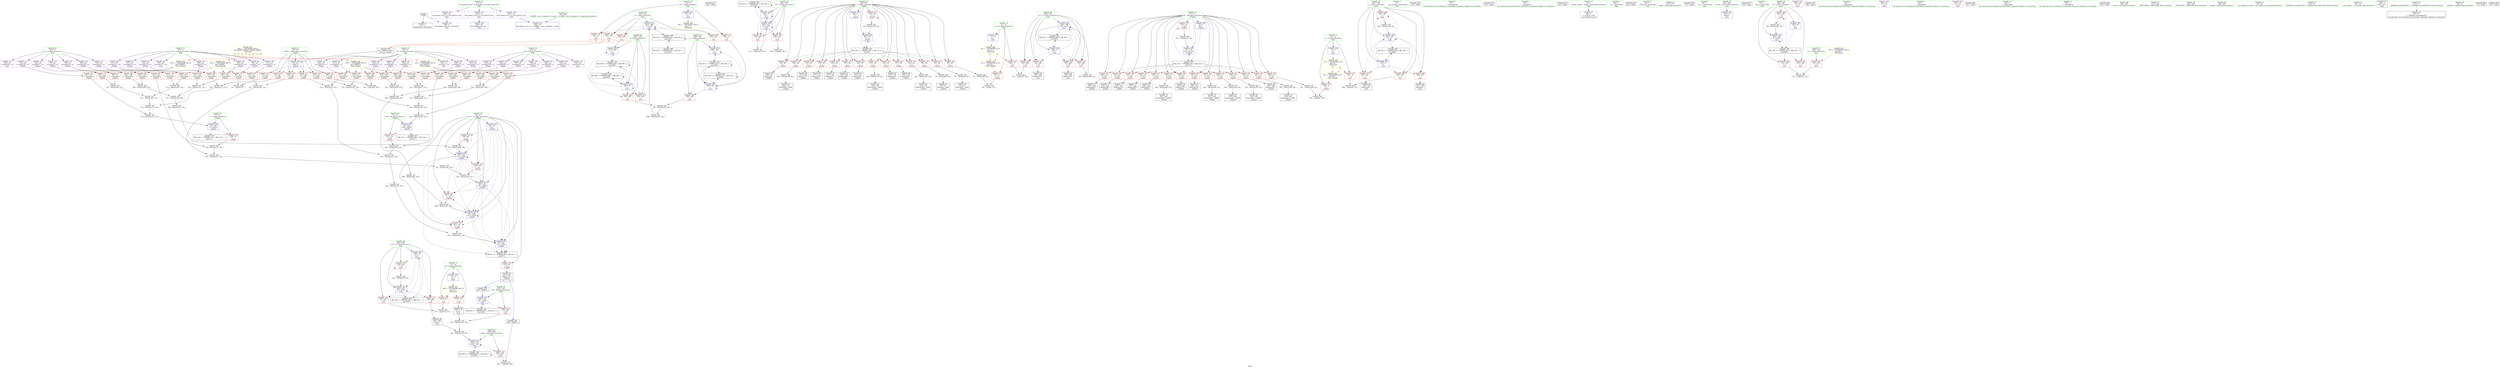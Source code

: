 digraph "SVFG" {
	label="SVFG";

	Node0x555ea9b1ef80 [shape=record,color=grey,label="{NodeID: 0\nNullPtr}"];
	Node0x555ea9b1ef80 -> Node0x555ea9b49350[style=solid];
	Node0x555ea9b1ef80 -> Node0x555ea9b55790[style=solid];
	Node0x555ea9b5e500 [shape=record,color=grey,label="{NodeID: 360\n113 = Binary(108, 112, )\n}"];
	Node0x555ea9b5e500 -> Node0x555ea9b59b80[style=solid];
	Node0x555ea9b4b980 [shape=record,color=red,label="{NodeID: 194\n224\<--223\n\<--arrayidx73\n_Z3getd\n}"];
	Node0x555ea9b4b980 -> Node0x555ea9b5bb00[style=solid];
	Node0x555ea9b48cf0 [shape=record,color=purple,label="{NodeID: 111\n97\<--24\narrayidx5\<--yu\n_Z3getd\n}"];
	Node0x555ea9b48cf0 -> Node0x555ea9b50900[style=solid];
	Node0x555ea9b47080 [shape=record,color=green,label="{NodeID: 28\n66\<--67\ncur\<--cur_field_insensitive\n_Z3getd\n}"];
	Node0x555ea9b47080 -> Node0x555ea9b4ea20[style=solid];
	Node0x555ea9b47080 -> Node0x555ea9b4eaf0[style=solid];
	Node0x555ea9b47080 -> Node0x555ea9b4ebc0[style=solid];
	Node0x555ea9b47080 -> Node0x555ea9b4ec90[style=solid];
	Node0x555ea9b47080 -> Node0x555ea9b4ed60[style=solid];
	Node0x555ea9b47080 -> Node0x555ea9b55960[style=solid];
	Node0x555ea9b47080 -> Node0x555ea9b55bd0[style=solid];
	Node0x555ea9b47080 -> Node0x555ea9b55ca0[style=solid];
	Node0x555ea9b47080 -> Node0x555ea9b55fe0[style=solid];
	Node0x555ea9b47080 -> Node0x555ea9b560b0[style=solid];
	Node0x555ea9b90990 [shape=record,color=black,label="{NodeID: 471\n316 = PHI()\n}"];
	Node0x555ea9b52e10 [shape=record,color=black,label="{NodeID: 388\nMR_52V_2 = PHI(MR_52V_3, MR_52V_1, )\npts\{302 \}\n}"];
	Node0x555ea9b52e10 -> Node0x555ea9b56b40[style=dashed];
	Node0x555ea9b52e10 -> Node0x555ea9b52e10[style=dashed];
	Node0x555ea9b4d040 [shape=record,color=red,label="{NodeID: 222\n410\<--301\n\<--IT\nmain\n}"];
	Node0x555ea9b4d040 -> Node0x555ea9b5da80[style=solid];
	Node0x555ea9b4eaf0 [shape=record,color=red,label="{NodeID: 139\n169\<--66\n\<--cur\n_Z3getd\n}"];
	Node0x555ea9b4eaf0 -> Node0x555ea9b5a600[style=solid];
	Node0x555ea9b49760 [shape=record,color=black,label="{NodeID: 56\n100\<--99\nidxprom6\<--\n_Z3getd\n}"];
	Node0x555ea9b5bc80 [shape=record,color=grey,label="{NodeID: 333\n254 = Binary(249, 253, )\n}"];
	Node0x555ea9b5bc80 -> Node0x555ea9b5b680[style=solid];
	Node0x555ea9b56660 [shape=record,color=blue,label="{NodeID: 250\n289\<--359\ni12\<--inc23\nmain\n}"];
	Node0x555ea9b56660 -> Node0x555ea9b4c5b0[style=dashed];
	Node0x555ea9b56660 -> Node0x555ea9b4c680[style=dashed];
	Node0x555ea9b56660 -> Node0x555ea9b4c750[style=dashed];
	Node0x555ea9b56660 -> Node0x555ea9b4c820[style=dashed];
	Node0x555ea9b56660 -> Node0x555ea9b56660[style=dashed];
	Node0x555ea9b56660 -> Node0x555ea9b6f920[style=dashed];
	Node0x555ea9b501b0 [shape=record,color=red,label="{NodeID: 167\n228\<--72\n\<--i44\n_Z3getd\n}"];
	Node0x555ea9b501b0 -> Node0x555ea9b4a600[style=solid];
	Node0x555ea9b4ae20 [shape=record,color=black,label="{NodeID: 84\n354\<--353\nidxprom19\<--\nmain\n}"];
	Node0x555ea9b1eda0 [shape=record,color=green,label="{NodeID: 1\n7\<--1\n__dso_handle\<--dummyObj\nGlob }"];
	Node0x555ea9b5e680 [shape=record,color=grey,label="{NodeID: 361\n133 = Binary(128, 132, )\n}"];
	Node0x555ea9b5e680 -> Node0x555ea9b5dc00[style=solid];
	Node0x555ea9b4ba50 [shape=record,color=red,label="{NodeID: 195\n231\<--230\n\<--arrayidx76\n_Z3getd\n}"];
	Node0x555ea9b4ba50 -> Node0x555ea9b5b980[style=solid];
	Node0x555ea9b48dc0 [shape=record,color=purple,label="{NodeID: 112\n101\<--24\narrayidx7\<--yu\n_Z3getd\n}"];
	Node0x555ea9b48dc0 -> Node0x555ea9b509d0[style=solid];
	Node0x555ea9b47150 [shape=record,color=green,label="{NodeID: 29\n68\<--69\ni\<--i_field_insensitive\n_Z3getd\n}"];
	Node0x555ea9b47150 -> Node0x555ea9b4ee30[style=solid];
	Node0x555ea9b47150 -> Node0x555ea9b4ef00[style=solid];
	Node0x555ea9b47150 -> Node0x555ea9b4efd0[style=solid];
	Node0x555ea9b47150 -> Node0x555ea9b4f0a0[style=solid];
	Node0x555ea9b47150 -> Node0x555ea9b4f170[style=solid];
	Node0x555ea9b47150 -> Node0x555ea9b4f240[style=solid];
	Node0x555ea9b47150 -> Node0x555ea9b4f310[style=solid];
	Node0x555ea9b47150 -> Node0x555ea9b4f3e0[style=solid];
	Node0x555ea9b47150 -> Node0x555ea9b4f4b0[style=solid];
	Node0x555ea9b47150 -> Node0x555ea9b4f580[style=solid];
	Node0x555ea9b47150 -> Node0x555ea9b4f650[style=solid];
	Node0x555ea9b47150 -> Node0x555ea9b4f720[style=solid];
	Node0x555ea9b47150 -> Node0x555ea9b4f7f0[style=solid];
	Node0x555ea9b47150 -> Node0x555ea9b4f8c0[style=solid];
	Node0x555ea9b47150 -> Node0x555ea9b4f990[style=solid];
	Node0x555ea9b47150 -> Node0x555ea9b55a30[style=solid];
	Node0x555ea9b47150 -> Node0x555ea9b55d70[style=solid];
	Node0x555ea9b90af0 [shape=record,color=black,label="{NodeID: 472\n319 = PHI()\n}"];
	Node0x555ea9b53310 [shape=record,color=black,label="{NodeID: 389\nMR_54V_2 = PHI(MR_54V_3, MR_54V_1, )\npts\{304 \}\n}"];
	Node0x555ea9b53310 -> Node0x555ea9b77220[style=dashed];
	Node0x555ea9b4d110 [shape=record,color=red,label="{NodeID: 223\n398\<--303\n\<--s\nmain\n|{<s0>14}}"];
	Node0x555ea9b4d110:s0 -> Node0x555ea9b91650[style=solid,color=red];
	Node0x555ea9b4ebc0 [shape=record,color=red,label="{NodeID: 140\n241\<--66\n\<--cur\n_Z3getd\n}"];
	Node0x555ea9b4ebc0 -> Node0x555ea9b5bf80[style=solid];
	Node0x555ea9b49830 [shape=record,color=black,label="{NodeID: 57\n106\<--105\nidxprom9\<--add8\n_Z3getd\n}"];
	Node0x555ea9b5be00 [shape=record,color=grey,label="{NodeID: 334\n220 = Binary(213, 219, )\n}"];
	Node0x555ea9b5be00 -> Node0x555ea9b5bb00[style=solid];
	Node0x555ea9b56730 [shape=record,color=blue,label="{NodeID: 251\n291\<--363\nall\<--call25\nmain\n}"];
	Node0x555ea9b56730 -> Node0x555ea9b4c8f0[style=dashed];
	Node0x555ea9b56730 -> Node0x555ea9b6fe20[style=dashed];
	Node0x555ea9b50280 [shape=record,color=red,label="{NodeID: 168\n233\<--72\n\<--i44\n_Z3getd\n}"];
	Node0x555ea9b50280 -> Node0x555ea9b4a6d0[style=solid];
	Node0x555ea9b4aef0 [shape=record,color=black,label="{NodeID: 85\n378\<--377\nconv\<--\nmain\n}"];
	Node0x555ea9b4aef0 -> Node0x555ea9b5a780[style=solid];
	Node0x555ea9b20ee0 [shape=record,color=green,label="{NodeID: 2\n9\<--1\n\<--dummyObj\nCan only get source location for instruction, argument, global var or function.}"];
	Node0x555ea9b5e800 [shape=record,color=grey,label="{NodeID: 362\n105 = Binary(104, 82, )\n}"];
	Node0x555ea9b5e800 -> Node0x555ea9b49830[style=solid];
	Node0x555ea9b4bb20 [shape=record,color=red,label="{NodeID: 196\n236\<--235\n\<--arrayidx79\n_Z3getd\n}"];
	Node0x555ea9b4bb20 -> Node0x555ea9b5a300[style=solid];
	Node0x555ea9b48e90 [shape=record,color=purple,label="{NodeID: 113\n124\<--24\narrayidx18\<--yu\n_Z3getd\n}"];
	Node0x555ea9b48e90 -> Node0x555ea9b50d10[style=solid];
	Node0x555ea9b47220 [shape=record,color=green,label="{NodeID: 30\n70\<--71\ns\<--s_field_insensitive\n_Z3getd\n}"];
	Node0x555ea9b47220 -> Node0x555ea9b4fa60[style=solid];
	Node0x555ea9b47220 -> Node0x555ea9b55b00[style=solid];
	Node0x555ea9b90bf0 [shape=record,color=black,label="{NodeID: 473\n322 = PHI()\n}"];
	Node0x555ea9b4d1e0 [shape=record,color=red,label="{NodeID: 224\n403\<--303\n\<--s\nmain\n}"];
	Node0x555ea9b4d1e0 -> Node0x555ea9b56ce0[style=solid];
	Node0x555ea9b4ec90 [shape=record,color=red,label="{NodeID: 141\n267\<--66\n\<--cur\n_Z3getd\n}"];
	Node0x555ea9b4ec90 -> Node0x555ea9b5d480[style=solid];
	Node0x555ea9b49900 [shape=record,color=black,label="{NodeID: 58\n110\<--109\nidxprom11\<--\n_Z3getd\n}"];
	Node0x555ea9b5bf80 [shape=record,color=grey,label="{NodeID: 335\n242 = Binary(241, 240, )\n}"];
	Node0x555ea9b5bf80 -> Node0x555ea9b55fe0[style=solid];
	Node0x555ea9b56800 [shape=record,color=blue,label="{NodeID: 252\n293\<--82\ni27\<--\nmain\n}"];
	Node0x555ea9b56800 -> Node0x555ea9b4c9c0[style=dashed];
	Node0x555ea9b56800 -> Node0x555ea9b4ca90[style=dashed];
	Node0x555ea9b56800 -> Node0x555ea9b4cb60[style=dashed];
	Node0x555ea9b56800 -> Node0x555ea9b56f50[style=dashed];
	Node0x555ea9b56800 -> Node0x555ea9b51a10[style=dashed];
	Node0x555ea9b50350 [shape=record,color=red,label="{NodeID: 169\n245\<--72\n\<--i44\n_Z3getd\n}"];
	Node0x555ea9b50350 -> Node0x555ea9b5c280[style=solid];
	Node0x555ea9b4afc0 [shape=record,color=black,label="{NodeID: 86\n381\<--380\nconv31\<--\nmain\n}"];
	Node0x555ea9b4afc0 -> Node0x555ea9b5d900[style=solid];
	Node0x555ea9b1ee90 [shape=record,color=green,label="{NodeID: 3\n16\<--1\n\<--dummyObj\nCan only get source location for instruction, argument, global var or function.}"];
	Node0x555ea9b5e980 [shape=record,color=grey,label="{NodeID: 363\n347 = cmp(345, 346, )\n}"];
	Node0x555ea9b4bbf0 [shape=record,color=red,label="{NodeID: 197\n249\<--248\n\<--arrayidx87\n_Z3getd\n}"];
	Node0x555ea9b4bbf0 -> Node0x555ea9b5bc80[style=solid];
	Node0x555ea9b48f60 [shape=record,color=purple,label="{NodeID: 114\n136\<--24\narrayidx24\<--yu\n_Z3getd\n}"];
	Node0x555ea9b48f60 -> Node0x555ea9b50eb0[style=solid];
	Node0x555ea9b472f0 [shape=record,color=green,label="{NodeID: 31\n72\<--73\ni44\<--i44_field_insensitive\n_Z3getd\n}"];
	Node0x555ea9b472f0 -> Node0x555ea9b4fb30[style=solid];
	Node0x555ea9b472f0 -> Node0x555ea9b4fc00[style=solid];
	Node0x555ea9b472f0 -> Node0x555ea9b4fcd0[style=solid];
	Node0x555ea9b472f0 -> Node0x555ea9b4fda0[style=solid];
	Node0x555ea9b472f0 -> Node0x555ea9b4fe70[style=solid];
	Node0x555ea9b472f0 -> Node0x555ea9b4ff40[style=solid];
	Node0x555ea9b472f0 -> Node0x555ea9b50010[style=solid];
	Node0x555ea9b472f0 -> Node0x555ea9b500e0[style=solid];
	Node0x555ea9b472f0 -> Node0x555ea9b501b0[style=solid];
	Node0x555ea9b472f0 -> Node0x555ea9b50280[style=solid];
	Node0x555ea9b472f0 -> Node0x555ea9b50350[style=solid];
	Node0x555ea9b472f0 -> Node0x555ea9b50420[style=solid];
	Node0x555ea9b472f0 -> Node0x555ea9b504f0[style=solid];
	Node0x555ea9b472f0 -> Node0x555ea9b505c0[style=solid];
	Node0x555ea9b472f0 -> Node0x555ea9b50690[style=solid];
	Node0x555ea9b472f0 -> Node0x555ea9b55e40[style=solid];
	Node0x555ea9b472f0 -> Node0x555ea9b56180[style=solid];
	Node0x555ea9b90cf0 [shape=record,color=black,label="{NodeID: 474\n323 = PHI()\n}"];
	Node0x555ea9b59700 [shape=record,color=grey,label="{NodeID: 308\n194 = Binary(193, 82, )\n}"];
	Node0x555ea9b59700 -> Node0x555ea9b4a120[style=solid];
	Node0x555ea9b4d2b0 [shape=record,color=red,label="{NodeID: 225\n406\<--303\n\<--s\nmain\n}"];
	Node0x555ea9b4d2b0 -> Node0x555ea9b56db0[style=solid];
	Node0x555ea9b4ed60 [shape=record,color=red,label="{NodeID: 142\n276\<--66\n\<--cur\n_Z3getd\n}"];
	Node0x555ea9b4ed60 -> Node0x555ea9b4aae0[style=solid];
	Node0x555ea9b499d0 [shape=record,color=black,label="{NodeID: 59\n117\<--116\nidxprom14\<--\n_Z3getd\n}"];
	Node0x555ea9b5c100 [shape=record,color=grey,label="{NodeID: 336\n219 = Binary(214, 218, )\n}"];
	Node0x555ea9b5c100 -> Node0x555ea9b5be00[style=solid];
	Node0x555ea9b568d0 [shape=record,color=blue,label="{NodeID: 253\n295\<--382\nneed\<--mul\nmain\n}"];
	Node0x555ea9b568d0 -> Node0x555ea9b4cc30[style=dashed];
	Node0x555ea9b568d0 -> Node0x555ea9b568d0[style=dashed];
	Node0x555ea9b568d0 -> Node0x555ea9b51f10[style=dashed];
	Node0x555ea9b50420 [shape=record,color=red,label="{NodeID: 170\n250\<--72\n\<--i44\n_Z3getd\n}"];
	Node0x555ea9b50420 -> Node0x555ea9b4a870[style=solid];
	Node0x555ea9b4b090 [shape=record,color=purple,label="{NodeID: 87\n44\<--4\n\<--_ZStL8__ioinit\n__cxx_global_var_init\n}"];
	Node0x555ea9b396c0 [shape=record,color=green,label="{NodeID: 4\n26\<--1\n.str\<--dummyObj\nGlob }"];
	Node0x555ea9b5eb00 [shape=record,color=grey,label="{NodeID: 364\n191 = cmp(189, 190, )\n}"];
	Node0x555ea9b4bcc0 [shape=record,color=red,label="{NodeID: 198\n253\<--252\n\<--arrayidx89\n_Z3getd\n}"];
	Node0x555ea9b4bcc0 -> Node0x555ea9b5bc80[style=solid];
	Node0x555ea9b49030 [shape=record,color=purple,label="{NodeID: 115\n159\<--24\narrayidx36\<--yu\n_Z3getd\n}"];
	Node0x555ea9b49030 -> Node0x555ea9b51120[style=solid];
	Node0x555ea9b473c0 [shape=record,color=green,label="{NodeID: 32\n74\<--75\ns54\<--s54_field_insensitive\n_Z3getd\n}"];
	Node0x555ea9b473c0 -> Node0x555ea9b50760[style=solid];
	Node0x555ea9b473c0 -> Node0x555ea9b55f10[style=solid];
	Node0x555ea9b90dc0 [shape=record,color=black,label="{NodeID: 475\n333 = PHI()\n}"];
	Node0x555ea9b59880 [shape=record,color=grey,label="{NodeID: 309\n120 = Binary(115, 119, )\n}"];
	Node0x555ea9b59880 -> Node0x555ea9b5af00[style=solid];
	Node0x555ea9b4d380 [shape=record,color=blue,label="{NodeID: 226\n8\<--9\nn\<--\nGlob }"];
	Node0x555ea9b4d380 -> Node0x555ea9b79020[style=dashed];
	Node0x555ea9b4ee30 [shape=record,color=red,label="{NodeID: 143\n80\<--68\n\<--i\n_Z3getd\n}"];
	Node0x555ea9b4ee30 -> Node0x555ea9b5b200[style=solid];
	Node0x555ea9b49aa0 [shape=record,color=black,label="{NodeID: 60\n123\<--122\nidxprom17\<--\n_Z3getd\n}"];
	Node0x555ea9b5c280 [shape=record,color=grey,label="{NodeID: 337\n246 = Binary(245, 82, )\n}"];
	Node0x555ea9b5c280 -> Node0x555ea9b4a7a0[style=solid];
	Node0x555ea9b569a0 [shape=record,color=blue,label="{NodeID: 254\n297\<--16\nl\<--\nmain\n}"];
	Node0x555ea9b569a0 -> Node0x555ea9b4cd00[style=dashed];
	Node0x555ea9b569a0 -> Node0x555ea9b4cdd0[style=dashed];
	Node0x555ea9b569a0 -> Node0x555ea9b569a0[style=dashed];
	Node0x555ea9b569a0 -> Node0x555ea9b56db0[style=dashed];
	Node0x555ea9b569a0 -> Node0x555ea9b6e520[style=dashed];
	Node0x555ea9b569a0 -> Node0x555ea9b52410[style=dashed];
	Node0x555ea9b504f0 [shape=record,color=red,label="{NodeID: 171\n255\<--72\n\<--i44\n_Z3getd\n}"];
	Node0x555ea9b504f0 -> Node0x555ea9b4a940[style=solid];
	Node0x555ea9b4b160 [shape=record,color=purple,label="{NodeID: 88\n188\<--18\narrayidx51\<--xl\n_Z3getd\n}"];
	Node0x555ea9b4b160 -> Node0x555ea9b512c0[style=solid];
	Node0x555ea9b207f0 [shape=record,color=green,label="{NodeID: 5\n28\<--1\n_ZSt3cin\<--dummyObj\nGlob }"];
	Node0x555ea9b5ec80 [shape=record,color=grey,label="{NodeID: 365\n183 = cmp(181, 182, )\n}"];
	Node0x555ea9b4bd90 [shape=record,color=red,label="{NodeID: 199\n258\<--257\n\<--arrayidx92\n_Z3getd\n}"];
	Node0x555ea9b4bd90 -> Node0x555ea9b5b800[style=solid];
	Node0x555ea9b4d840 [shape=record,color=purple,label="{NodeID: 116\n164\<--24\narrayidx39\<--yu\n_Z3getd\n}"];
	Node0x555ea9b4d840 -> Node0x555ea9b511f0[style=solid];
	Node0x555ea9b47490 [shape=record,color=green,label="{NodeID: 33\n278\<--279\nmain\<--main_field_insensitive\n}"];
	Node0x555ea9b90ef0 [shape=record,color=black,label="{NodeID: 476\n337 = PHI()\n}"];
	Node0x555ea9b59a00 [shape=record,color=grey,label="{NodeID: 310\n202 = Binary(197, 201, )\n}"];
	Node0x555ea9b59a00 -> Node0x555ea9b5c400[style=solid];
	Node0x555ea9b4d450 [shape=record,color=blue,label="{NodeID: 227\n11\<--9\nm\<--\nGlob }"];
	Node0x555ea9b4d450 -> Node0x555ea9b79b40[style=dashed];
	Node0x555ea9b4ef00 [shape=record,color=red,label="{NodeID: 144\n86\<--68\n\<--i\n_Z3getd\n}"];
	Node0x555ea9b4ef00 -> Node0x555ea9b5c700[style=solid];
	Node0x555ea9b49b70 [shape=record,color=black,label="{NodeID: 61\n130\<--129\nidxprom20\<--\n_Z3getd\n}"];
	Node0x555ea9b7a860 [shape=record,color=yellow,style=double,label="{NodeID: 421\n56V_1 = ENCHI(MR_56V_0)\npts\{190000 210000 230000 250000 \}\nFun[main]|{<s0>12|<s1>12|<s2>12|<s3>12|<s4>14|<s5>14|<s6>14|<s7>14}}"];
	Node0x555ea9b7a860:s0 -> Node0x555ea9b7b100[style=dashed,color=red];
	Node0x555ea9b7a860:s1 -> Node0x555ea9b7b1e0[style=dashed,color=red];
	Node0x555ea9b7a860:s2 -> Node0x555ea9b7b2c0[style=dashed,color=red];
	Node0x555ea9b7a860:s3 -> Node0x555ea9b7b3a0[style=dashed,color=red];
	Node0x555ea9b7a860:s4 -> Node0x555ea9b7b100[style=dashed,color=red];
	Node0x555ea9b7a860:s5 -> Node0x555ea9b7b1e0[style=dashed,color=red];
	Node0x555ea9b7a860:s6 -> Node0x555ea9b7b2c0[style=dashed,color=red];
	Node0x555ea9b7a860:s7 -> Node0x555ea9b7b3a0[style=dashed,color=red];
	Node0x555ea9b5c400 [shape=record,color=grey,label="{NodeID: 338\n213 = Binary(202, 212, )\n}"];
	Node0x555ea9b5c400 -> Node0x555ea9b5be00[style=solid];
	Node0x555ea9b56a70 [shape=record,color=blue,label="{NodeID: 255\n299\<--385\nr\<--\nmain\n}"];
	Node0x555ea9b56a70 -> Node0x555ea9b4cea0[style=dashed];
	Node0x555ea9b56a70 -> Node0x555ea9b56a70[style=dashed];
	Node0x555ea9b56a70 -> Node0x555ea9b56ce0[style=dashed];
	Node0x555ea9b56a70 -> Node0x555ea9b6ea20[style=dashed];
	Node0x555ea9b56a70 -> Node0x555ea9b52910[style=dashed];
	Node0x555ea9b505c0 [shape=record,color=red,label="{NodeID: 172\n259\<--72\n\<--i44\n_Z3getd\n}"];
	Node0x555ea9b505c0 -> Node0x555ea9b5a180[style=solid];
	Node0x555ea9b4b230 [shape=record,color=purple,label="{NodeID: 89\n206\<--18\narrayidx63\<--xl\n_Z3getd\n}"];
	Node0x555ea9b4b230 -> Node0x555ea9b51530[style=solid];
	Node0x555ea9b20880 [shape=record,color=green,label="{NodeID: 6\n29\<--1\n.str.1\<--dummyObj\nGlob }"];
	Node0x555ea9b5ee00 [shape=record,color=grey,label="{NodeID: 366\n374 = cmp(372, 373, )\n}"];
	Node0x555ea9b4be60 [shape=record,color=red,label="{NodeID: 200\n263\<--262\n\<--arrayidx95\n_Z3getd\n}"];
	Node0x555ea9b4be60 -> Node0x555ea9b5b800[style=solid];
	Node0x555ea9b4d910 [shape=record,color=purple,label="{NodeID: 117\n355\<--24\narrayidx20\<--yu\nmain\n}"];
	Node0x555ea9b47560 [shape=record,color=green,label="{NodeID: 34\n281\<--282\nretval\<--retval_field_insensitive\nmain\n}"];
	Node0x555ea9b47560 -> Node0x555ea9b56250[style=solid];
	Node0x555ea9b90fc0 [shape=record,color=black,label="{NodeID: 477\n352 = PHI()\n}"];
	Node0x555ea9b59b80 [shape=record,color=grey,label="{NodeID: 311\n114 = Binary(103, 113, )\n}"];
	Node0x555ea9b59b80 -> Node0x555ea9b5af00[style=solid];
	Node0x555ea9b4d550 [shape=record,color=blue,label="{NodeID: 228\n13\<--9\ng\<--\nGlob }"];
	Node0x555ea9b4d550 -> Node0x555ea9b79c20[style=dashed];
	Node0x555ea9b4efd0 [shape=record,color=red,label="{NodeID: 145\n94\<--68\n\<--i\n_Z3getd\n}"];
	Node0x555ea9b4efd0 -> Node0x555ea9b5ad80[style=solid];
	Node0x555ea9b49c40 [shape=record,color=black,label="{NodeID: 62\n135\<--134\nidxprom23\<--\n_Z3getd\n}"];
	Node0x555ea9b7a9d0 [shape=record,color=yellow,style=double,label="{NodeID: 422\n2V_1 = ENCHI(MR_2V_0)\npts\{10 \}\nFun[_Z3getd]}"];
	Node0x555ea9b7a9d0 -> Node0x555ea9b4dec0[style=dashed];
	Node0x555ea9b5c580 [shape=record,color=grey,label="{NodeID: 339\n212 = Binary(207, 211, )\n}"];
	Node0x555ea9b5c580 -> Node0x555ea9b5c400[style=solid];
	Node0x555ea9b56b40 [shape=record,color=blue,label="{NodeID: 256\n301\<--9\nIT\<--\nmain\n}"];
	Node0x555ea9b56b40 -> Node0x555ea9b4cf70[style=dashed];
	Node0x555ea9b56b40 -> Node0x555ea9b4d040[style=dashed];
	Node0x555ea9b56b40 -> Node0x555ea9b56b40[style=dashed];
	Node0x555ea9b56b40 -> Node0x555ea9b56e80[style=dashed];
	Node0x555ea9b56b40 -> Node0x555ea9b52e10[style=dashed];
	Node0x555ea9b50690 [shape=record,color=red,label="{NodeID: 173\n272\<--72\n\<--i44\n_Z3getd\n}"];
	Node0x555ea9b50690 -> Node0x555ea9b5d300[style=solid];
	Node0x555ea9b4b300 [shape=record,color=purple,label="{NodeID: 90\n210\<--18\narrayidx65\<--xl\n_Z3getd\n}"];
	Node0x555ea9b4b300 -> Node0x555ea9b4b7e0[style=solid];
	Node0x555ea9b20910 [shape=record,color=green,label="{NodeID: 7\n31\<--1\n.str.2\<--dummyObj\nGlob }"];
	Node0x555ea9b5ef80 [shape=record,color=grey,label="{NodeID: 367\n314 = cmp(312, 313, )\n}"];
	Node0x555ea9b4bf30 [shape=record,color=red,label="{NodeID: 201\n313\<--283\n\<--tt\nmain\n}"];
	Node0x555ea9b4bf30 -> Node0x555ea9b5ef80[style=solid];
	Node0x555ea9b4d9e0 [shape=record,color=purple,label="{NodeID: 118\n306\<--26\n\<--.str\nmain\n}"];
	Node0x555ea9b47630 [shape=record,color=green,label="{NodeID: 35\n283\<--284\ntt\<--tt_field_insensitive\nmain\n}"];
	Node0x555ea9b47630 -> Node0x555ea9b4bf30[style=solid];
	Node0x555ea9b910f0 [shape=record,color=black,label="{NodeID: 478\n356 = PHI()\n}"];
	Node0x555ea9b59d00 [shape=record,color=grey,label="{NodeID: 312\n359 = Binary(358, 82, )\n}"];
	Node0x555ea9b59d00 -> Node0x555ea9b56660[style=solid];
	Node0x555ea9b4d650 [shape=record,color=blue,label="{NodeID: 229\n15\<--16\nw\<--\nGlob }"];
	Node0x555ea9b4d650 -> Node0x555ea9b79d00[style=dashed];
	Node0x555ea9b4f0a0 [shape=record,color=red,label="{NodeID: 146\n99\<--68\n\<--i\n_Z3getd\n}"];
	Node0x555ea9b4f0a0 -> Node0x555ea9b49760[style=solid];
	Node0x555ea9b49d10 [shape=record,color=black,label="{NodeID: 63\n149\<--148\nidxprom30\<--add29\n_Z3getd\n}"];
	Node0x555ea9b7aae0 [shape=record,color=yellow,style=double,label="{NodeID: 423\n4V_1 = ENCHI(MR_4V_0)\npts\{12 \}\nFun[_Z3getd]}"];
	Node0x555ea9b7aae0 -> Node0x555ea9b4e060[style=dashed];
	Node0x555ea9b5c700 [shape=record,color=grey,label="{NodeID: 340\n87 = Binary(86, 82, )\n}"];
	Node0x555ea9b5c700 -> Node0x555ea9b495c0[style=solid];
	Node0x555ea9b56c10 [shape=record,color=blue,label="{NodeID: 257\n303\<--396\ns\<--div35\nmain\n}"];
	Node0x555ea9b56c10 -> Node0x555ea9b4d110[style=dashed];
	Node0x555ea9b56c10 -> Node0x555ea9b4d1e0[style=dashed];
	Node0x555ea9b56c10 -> Node0x555ea9b4d2b0[style=dashed];
	Node0x555ea9b56c10 -> Node0x555ea9b56c10[style=dashed];
	Node0x555ea9b56c10 -> Node0x555ea9b77220[style=dashed];
	Node0x555ea9b50760 [shape=record,color=red,label="{NodeID: 174\n237\<--74\n\<--s54\n_Z3getd\n}"];
	Node0x555ea9b50760 -> Node0x555ea9b5a300[style=solid];
	Node0x555ea9b4b3d0 [shape=record,color=purple,label="{NodeID: 91\n217\<--18\narrayidx69\<--xl\n_Z3getd\n}"];
	Node0x555ea9b4b3d0 -> Node0x555ea9b4b8b0[style=solid];
	Node0x555ea9b210f0 [shape=record,color=green,label="{NodeID: 8\n34\<--1\n\<--dummyObj\nCan only get source location for instruction, argument, global var or function.}"];
	Node0x555ea9b5f100 [shape=record,color=grey,label="{NodeID: 368\n328 = cmp(326, 327, )\n}"];
	Node0x555ea9b4c000 [shape=record,color=red,label="{NodeID: 202\n312\<--285\n\<--it\nmain\n}"];
	Node0x555ea9b4c000 -> Node0x555ea9b5ef80[style=solid];
	Node0x555ea9b4dab0 [shape=record,color=purple,label="{NodeID: 119\n366\<--29\n\<--.str.1\nmain\n}"];
	Node0x555ea9b47700 [shape=record,color=green,label="{NodeID: 36\n285\<--286\nit\<--it_field_insensitive\nmain\n}"];
	Node0x555ea9b47700 -> Node0x555ea9b4c000[style=solid];
	Node0x555ea9b47700 -> Node0x555ea9b4c0d0[style=solid];
	Node0x555ea9b47700 -> Node0x555ea9b4c1a0[style=solid];
	Node0x555ea9b47700 -> Node0x555ea9b56320[style=solid];
	Node0x555ea9b47700 -> Node0x555ea9b57020[style=solid];
	Node0x555ea9b911c0 [shape=record,color=black,label="{NodeID: 479\n363 = PHI(62, )\n}"];
	Node0x555ea9b911c0 -> Node0x555ea9b56730[style=solid];
	Node0x555ea9b59e80 [shape=record,color=grey,label="{NodeID: 313\n186 = Binary(185, 82, )\n}"];
	Node0x555ea9b59e80 -> Node0x555ea9b4a050[style=solid];
	Node0x555ea9b4d750 [shape=record,color=blue,label="{NodeID: 230\n444\<--34\nllvm.global_ctors_0\<--\nGlob }"];
	Node0x555ea9b4f170 [shape=record,color=red,label="{NodeID: 147\n104\<--68\n\<--i\n_Z3getd\n}"];
	Node0x555ea9b4f170 -> Node0x555ea9b5e800[style=solid];
	Node0x555ea9b49de0 [shape=record,color=black,label="{NodeID: 64\n153\<--152\nidxprom32\<--\n_Z3getd\n}"];
	Node0x555ea9b5c880 [shape=record,color=grey,label="{NodeID: 341\n204 = Binary(203, 82, )\n}"];
	Node0x555ea9b5c880 -> Node0x555ea9b4a2c0[style=solid];
	Node0x555ea9b56ce0 [shape=record,color=blue,label="{NodeID: 258\n299\<--403\nr\<--\nmain\n}"];
	Node0x555ea9b56ce0 -> Node0x555ea9b6ea20[style=dashed];
	Node0x555ea9b50830 [shape=record,color=red,label="{NodeID: 175\n90\<--89\n\<--arrayidx\n_Z3getd\n}"];
	Node0x555ea9b50830 -> Node0x555ea9b5f280[style=solid];
	Node0x555ea9b4b4a0 [shape=record,color=purple,label="{NodeID: 92\n230\<--18\narrayidx76\<--xl\n_Z3getd\n}"];
	Node0x555ea9b4b4a0 -> Node0x555ea9b4ba50[style=solid];
	Node0x555ea9b211c0 [shape=record,color=green,label="{NodeID: 9\n82\<--1\n\<--dummyObj\nCan only get source location for instruction, argument, global var or function.}"];
	Node0x555ea9b5f280 [shape=record,color=grey,label="{NodeID: 369\n92 = cmp(90, 91, )\n}"];
	Node0x555ea9b4c0d0 [shape=record,color=red,label="{NodeID: 203\n365\<--285\n\<--it\nmain\n}"];
	Node0x555ea9b4db80 [shape=record,color=purple,label="{NodeID: 120\n415\<--31\n\<--.str.2\nmain\n}"];
	Node0x555ea9b477d0 [shape=record,color=green,label="{NodeID: 37\n287\<--288\ni\<--i_field_insensitive\nmain\n}"];
	Node0x555ea9b477d0 -> Node0x555ea9b4c270[style=solid];
	Node0x555ea9b477d0 -> Node0x555ea9b4c340[style=solid];
	Node0x555ea9b477d0 -> Node0x555ea9b4c410[style=solid];
	Node0x555ea9b477d0 -> Node0x555ea9b4c4e0[style=solid];
	Node0x555ea9b477d0 -> Node0x555ea9b563f0[style=solid];
	Node0x555ea9b477d0 -> Node0x555ea9b564c0[style=solid];
	Node0x555ea9b91380 [shape=record,color=black,label="{NodeID: 480\n367 = PHI()\n}"];
	Node0x555ea9b5a000 [shape=record,color=grey,label="{NodeID: 314\n239 = Binary(232, 238, )\n}"];
	Node0x555ea9b5a000 -> Node0x555ea9b5ac00[style=solid];
	Node0x555ea9b55690 [shape=record,color=blue,label="{NodeID: 231\n445\<--35\nllvm.global_ctors_1\<--_GLOBAL__sub_I_vepifanov_0_0.cpp\nGlob }"];
	Node0x555ea9b4f240 [shape=record,color=red,label="{NodeID: 148\n109\<--68\n\<--i\n_Z3getd\n}"];
	Node0x555ea9b4f240 -> Node0x555ea9b49900[style=solid];
	Node0x555ea9b49eb0 [shape=record,color=black,label="{NodeID: 65\n158\<--157\nidxprom35\<--\n_Z3getd\n}"];
	Node0x555ea9b5ca00 [shape=record,color=grey,label="{NodeID: 342\n126 = Binary(121, 125, )\n}"];
	Node0x555ea9b5ca00 -> Node0x555ea9b55b00[style=solid];
	Node0x555ea9b56db0 [shape=record,color=blue,label="{NodeID: 259\n297\<--406\nl\<--\nmain\n}"];
	Node0x555ea9b56db0 -> Node0x555ea9b6e520[style=dashed];
	Node0x555ea9b50900 [shape=record,color=red,label="{NodeID: 176\n98\<--97\n\<--arrayidx5\n_Z3getd\n}"];
	Node0x555ea9b50900 -> Node0x555ea9b5b500[style=solid];
	Node0x555ea9b4b570 [shape=record,color=purple,label="{NodeID: 93\n248\<--18\narrayidx87\<--xl\n_Z3getd\n}"];
	Node0x555ea9b4b570 -> Node0x555ea9b4bbf0[style=solid];
	Node0x555ea9b20c40 [shape=record,color=green,label="{NodeID: 10\n142\<--1\n\<--dummyObj\nCan only get source location for instruction, argument, global var or function.}"];
	Node0x555ea9b5f400 [shape=record,color=grey,label="{NodeID: 370\n84 = cmp(81, 83, )\n}"];
	Node0x555ea9b4c1a0 [shape=record,color=red,label="{NodeID: 204\n423\<--285\n\<--it\nmain\n}"];
	Node0x555ea9b4c1a0 -> Node0x555ea9b5cb80[style=solid];
	Node0x555ea9b4dc50 [shape=record,color=purple,label="{NodeID: 121\n444\<--33\nllvm.global_ctors_0\<--llvm.global_ctors\nGlob }"];
	Node0x555ea9b4dc50 -> Node0x555ea9b4d750[style=solid];
	Node0x555ea9b478a0 [shape=record,color=green,label="{NodeID: 38\n289\<--290\ni12\<--i12_field_insensitive\nmain\n}"];
	Node0x555ea9b478a0 -> Node0x555ea9b4c5b0[style=solid];
	Node0x555ea9b478a0 -> Node0x555ea9b4c680[style=solid];
	Node0x555ea9b478a0 -> Node0x555ea9b4c750[style=solid];
	Node0x555ea9b478a0 -> Node0x555ea9b4c820[style=solid];
	Node0x555ea9b478a0 -> Node0x555ea9b56590[style=solid];
	Node0x555ea9b478a0 -> Node0x555ea9b56660[style=solid];
	Node0x555ea9b91450 [shape=record,color=black,label="{NodeID: 481\n399 = PHI(62, )\n}"];
	Node0x555ea9b91450 -> Node0x555ea9b5f700[style=solid];
	Node0x555ea9b5a180 [shape=record,color=grey,label="{NodeID: 315\n260 = Binary(259, 82, )\n}"];
	Node0x555ea9b5a180 -> Node0x555ea9b4aa10[style=solid];
	Node0x555ea9b55790 [shape=record,color=blue, style = dotted,label="{NodeID: 232\n446\<--3\nllvm.global_ctors_2\<--dummyVal\nGlob }"];
	Node0x555ea9b4f310 [shape=record,color=red,label="{NodeID: 149\n116\<--68\n\<--i\n_Z3getd\n}"];
	Node0x555ea9b4f310 -> Node0x555ea9b499d0[style=solid];
	Node0x555ea9b49f80 [shape=record,color=black,label="{NodeID: 66\n163\<--162\nidxprom38\<--add37\n_Z3getd\n}"];
	Node0x555ea9b5cb80 [shape=record,color=grey,label="{NodeID: 343\n424 = Binary(423, 82, )\n}"];
	Node0x555ea9b5cb80 -> Node0x555ea9b57020[style=solid];
	Node0x555ea9b56e80 [shape=record,color=blue,label="{NodeID: 260\n301\<--411\nIT\<--inc39\nmain\n}"];
	Node0x555ea9b56e80 -> Node0x555ea9b4cf70[style=dashed];
	Node0x555ea9b56e80 -> Node0x555ea9b4d040[style=dashed];
	Node0x555ea9b56e80 -> Node0x555ea9b56b40[style=dashed];
	Node0x555ea9b56e80 -> Node0x555ea9b56e80[style=dashed];
	Node0x555ea9b56e80 -> Node0x555ea9b52e10[style=dashed];
	Node0x555ea9b509d0 [shape=record,color=red,label="{NodeID: 177\n102\<--101\n\<--arrayidx7\n_Z3getd\n}"];
	Node0x555ea9b509d0 -> Node0x555ea9b5b500[style=solid];
	Node0x555ea9b4b640 [shape=record,color=purple,label="{NodeID: 94\n252\<--18\narrayidx89\<--xl\n_Z3getd\n}"];
	Node0x555ea9b4b640 -> Node0x555ea9b4bcc0[style=solid];
	Node0x555ea9b20d10 [shape=record,color=green,label="{NodeID: 11\n391\<--1\n\<--dummyObj\nCan only get source location for instruction, argument, global var or function.}"];
	Node0x555ea9b5f580 [shape=record,color=grey,label="{NodeID: 371\n390 = cmp(389, 391, )\n}"];
	Node0x555ea9b4c270 [shape=record,color=red,label="{NodeID: 205\n326\<--287\n\<--i\nmain\n}"];
	Node0x555ea9b4c270 -> Node0x555ea9b5f100[style=solid];
	Node0x555ea9b4dd20 [shape=record,color=purple,label="{NodeID: 122\n445\<--33\nllvm.global_ctors_1\<--llvm.global_ctors\nGlob }"];
	Node0x555ea9b4dd20 -> Node0x555ea9b55690[style=solid];
	Node0x555ea9b47970 [shape=record,color=green,label="{NodeID: 39\n291\<--292\nall\<--all_field_insensitive\nmain\n}"];
	Node0x555ea9b47970 -> Node0x555ea9b4c8f0[style=solid];
	Node0x555ea9b47970 -> Node0x555ea9b56730[style=solid];
	Node0x555ea9b91580 [shape=record,color=black,label="{NodeID: 482\n416 = PHI()\n}"];
	Node0x555ea9b77220 [shape=record,color=black,label="{NodeID: 399\nMR_54V_3 = PHI(MR_54V_4, MR_54V_2, )\npts\{304 \}\n}"];
	Node0x555ea9b77220 -> Node0x555ea9b56c10[style=dashed];
	Node0x555ea9b77220 -> Node0x555ea9b53310[style=dashed];
	Node0x555ea9b77220 -> Node0x555ea9b77220[style=dashed];
	Node0x555ea9b5a300 [shape=record,color=grey,label="{NodeID: 316\n238 = Binary(236, 237, )\n}"];
	Node0x555ea9b5a300 -> Node0x555ea9b5a000[style=solid];
	Node0x555ea9b55890 [shape=record,color=blue,label="{NodeID: 233\n64\<--63\nt.addr\<--t\n_Z3getd\n}"];
	Node0x555ea9b55890 -> Node0x555ea9b4e540[style=dashed];
	Node0x555ea9b55890 -> Node0x555ea9b4e610[style=dashed];
	Node0x555ea9b55890 -> Node0x555ea9b4e6e0[style=dashed];
	Node0x555ea9b55890 -> Node0x555ea9b4e7b0[style=dashed];
	Node0x555ea9b55890 -> Node0x555ea9b4e880[style=dashed];
	Node0x555ea9b55890 -> Node0x555ea9b4e950[style=dashed];
	Node0x555ea9b4f3e0 [shape=record,color=red,label="{NodeID: 150\n122\<--68\n\<--i\n_Z3getd\n}"];
	Node0x555ea9b4f3e0 -> Node0x555ea9b49aa0[style=solid];
	Node0x555ea9b4a050 [shape=record,color=black,label="{NodeID: 67\n187\<--186\nidxprom50\<--add49\n_Z3getd\n}"];
	Node0x555ea9b5cd00 [shape=record,color=grey,label="{NodeID: 344\n166 = Binary(160, 165, )\n}"];
	Node0x555ea9b5cd00 -> Node0x555ea9b5ce80[style=solid];
	Node0x555ea9b56f50 [shape=record,color=blue,label="{NodeID: 261\n293\<--419\ni27\<--inc43\nmain\n}"];
	Node0x555ea9b56f50 -> Node0x555ea9b4c9c0[style=dashed];
	Node0x555ea9b56f50 -> Node0x555ea9b4ca90[style=dashed];
	Node0x555ea9b56f50 -> Node0x555ea9b4cb60[style=dashed];
	Node0x555ea9b56f50 -> Node0x555ea9b56f50[style=dashed];
	Node0x555ea9b56f50 -> Node0x555ea9b51a10[style=dashed];
	Node0x555ea9b50aa0 [shape=record,color=red,label="{NodeID: 178\n108\<--107\n\<--arrayidx10\n_Z3getd\n}"];
	Node0x555ea9b50aa0 -> Node0x555ea9b5e500[style=solid];
	Node0x555ea9b4b710 [shape=record,color=purple,label="{NodeID: 95\n332\<--18\narrayidx\<--xl\nmain\n}"];
	Node0x555ea9b20de0 [shape=record,color=green,label="{NodeID: 12\n4\<--6\n_ZStL8__ioinit\<--_ZStL8__ioinit_field_insensitive\nGlob }"];
	Node0x555ea9b20de0 -> Node0x555ea9b4b090[style=solid];
	Node0x555ea9b5f700 [shape=record,color=grey,label="{NodeID: 372\n401 = cmp(399, 400, )\n}"];
	Node0x555ea9b4c340 [shape=record,color=red,label="{NodeID: 206\n330\<--287\n\<--i\nmain\n}"];
	Node0x555ea9b4c340 -> Node0x555ea9b4abb0[style=solid];
	Node0x555ea9b4ddf0 [shape=record,color=purple,label="{NodeID: 123\n446\<--33\nllvm.global_ctors_2\<--llvm.global_ctors\nGlob }"];
	Node0x555ea9b4ddf0 -> Node0x555ea9b55790[style=solid];
	Node0x555ea9b47a40 [shape=record,color=green,label="{NodeID: 40\n293\<--294\ni27\<--i27_field_insensitive\nmain\n}"];
	Node0x555ea9b47a40 -> Node0x555ea9b4c9c0[style=solid];
	Node0x555ea9b47a40 -> Node0x555ea9b4ca90[style=solid];
	Node0x555ea9b47a40 -> Node0x555ea9b4cb60[style=solid];
	Node0x555ea9b47a40 -> Node0x555ea9b56800[style=solid];
	Node0x555ea9b47a40 -> Node0x555ea9b56f50[style=solid];
	Node0x555ea9b91650 [shape=record,color=black,label="{NodeID: 483\n63 = PHI(362, 398, )\n0th arg _Z3getd }"];
	Node0x555ea9b91650 -> Node0x555ea9b55890[style=solid];
	Node0x555ea9b77720 [shape=record,color=black,label="{NodeID: 400\nMR_8V_10 = PHI(MR_8V_8, MR_8V_7, )\npts\{67 \}\n}"];
	Node0x555ea9b77720 -> Node0x555ea9b4ed60[style=dashed];
	Node0x555ea9b5a480 [shape=record,color=grey,label="{NodeID: 317\n181 = Binary(180, 82, )\n}"];
	Node0x555ea9b5a480 -> Node0x555ea9b5ec80[style=solid];
	Node0x555ea9b55960 [shape=record,color=blue,label="{NodeID: 234\n66\<--16\ncur\<--\n_Z3getd\n}"];
	Node0x555ea9b55960 -> Node0x555ea9b4ea20[style=dashed];
	Node0x555ea9b55960 -> Node0x555ea9b4eaf0[style=dashed];
	Node0x555ea9b55960 -> Node0x555ea9b4ebc0[style=dashed];
	Node0x555ea9b55960 -> Node0x555ea9b4ec90[style=dashed];
	Node0x555ea9b55960 -> Node0x555ea9b55bd0[style=dashed];
	Node0x555ea9b55960 -> Node0x555ea9b55ca0[style=dashed];
	Node0x555ea9b55960 -> Node0x555ea9b55fe0[style=dashed];
	Node0x555ea9b55960 -> Node0x555ea9b560b0[style=dashed];
	Node0x555ea9b55960 -> Node0x555ea9b77720[style=dashed];
	Node0x555ea9b4f4b0 [shape=record,color=red,label="{NodeID: 151\n129\<--68\n\<--i\n_Z3getd\n}"];
	Node0x555ea9b4f4b0 -> Node0x555ea9b49b70[style=solid];
	Node0x555ea9b4a120 [shape=record,color=black,label="{NodeID: 68\n195\<--194\nidxprom56\<--add55\n_Z3getd\n}"];
	Node0x555ea9b5ce80 [shape=record,color=grey,label="{NodeID: 345\n167 = Binary(156, 166, )\n}"];
	Node0x555ea9b5ce80 -> Node0x555ea9b5a900[style=solid];
	Node0x555ea9b57020 [shape=record,color=blue,label="{NodeID: 262\n285\<--424\nit\<--inc46\nmain\n}"];
	Node0x555ea9b57020 -> Node0x555ea9b6ef20[style=dashed];
	Node0x555ea9b50b70 [shape=record,color=red,label="{NodeID: 179\n112\<--111\n\<--arrayidx12\n_Z3getd\n}"];
	Node0x555ea9b50b70 -> Node0x555ea9b5e500[style=solid];
	Node0x555ea9b480c0 [shape=record,color=purple,label="{NodeID: 96\n89\<--20\narrayidx\<--xu\n_Z3getd\n}"];
	Node0x555ea9b480c0 -> Node0x555ea9b50830[style=solid];
	Node0x555ea9b3a950 [shape=record,color=green,label="{NodeID: 13\n8\<--10\nn\<--n_field_insensitive\nGlob }"];
	Node0x555ea9b3a950 -> Node0x555ea9b4dec0[style=solid];
	Node0x555ea9b3a950 -> Node0x555ea9b4df90[style=solid];
	Node0x555ea9b3a950 -> Node0x555ea9b4d380[style=solid];
	Node0x555ea9b4c410 [shape=record,color=red,label="{NodeID: 207\n334\<--287\n\<--i\nmain\n}"];
	Node0x555ea9b4c410 -> Node0x555ea9b4ac80[style=solid];
	Node0x555ea9b4dec0 [shape=record,color=red,label="{NodeID: 124\n182\<--8\n\<--n\n_Z3getd\n}"];
	Node0x555ea9b4dec0 -> Node0x555ea9b5ec80[style=solid];
	Node0x555ea9b47b10 [shape=record,color=green,label="{NodeID: 41\n295\<--296\nneed\<--need_field_insensitive\nmain\n}"];
	Node0x555ea9b47b10 -> Node0x555ea9b4cc30[style=solid];
	Node0x555ea9b47b10 -> Node0x555ea9b568d0[style=solid];
	Node0x555ea9b77c20 [shape=record,color=black,label="{NodeID: 401\nMR_16V_3 = PHI(MR_16V_2, MR_16V_1, )\npts\{75 \}\n}"];
	Node0x555ea9b5a600 [shape=record,color=grey,label="{NodeID: 318\n170 = Binary(169, 168, )\n}"];
	Node0x555ea9b5a600 -> Node0x555ea9b55ca0[style=solid];
	Node0x555ea9b55a30 [shape=record,color=blue,label="{NodeID: 235\n68\<--9\ni\<--\n_Z3getd\n}"];
	Node0x555ea9b55a30 -> Node0x555ea9b78620[style=dashed];
	Node0x555ea9b4f580 [shape=record,color=red,label="{NodeID: 152\n134\<--68\n\<--i\n_Z3getd\n}"];
	Node0x555ea9b4f580 -> Node0x555ea9b49c40[style=solid];
	Node0x555ea9b4a1f0 [shape=record,color=black,label="{NodeID: 69\n199\<--198\nidxprom58\<--\n_Z3getd\n}"];
	Node0x555ea9b5d000 [shape=record,color=grey,label="{NodeID: 346\n162 = Binary(161, 82, )\n}"];
	Node0x555ea9b5d000 -> Node0x555ea9b49f80[style=solid];
	Node0x555ea9b50c40 [shape=record,color=red,label="{NodeID: 180\n119\<--118\n\<--arrayidx15\n_Z3getd\n}"];
	Node0x555ea9b50c40 -> Node0x555ea9b59880[style=solid];
	Node0x555ea9b48190 [shape=record,color=purple,label="{NodeID: 97\n107\<--20\narrayidx10\<--xu\n_Z3getd\n}"];
	Node0x555ea9b48190 -> Node0x555ea9b50aa0[style=solid];
	Node0x555ea9b3aa20 [shape=record,color=green,label="{NodeID: 14\n11\<--12\nm\<--m_field_insensitive\nGlob }"];
	Node0x555ea9b3aa20 -> Node0x555ea9b4e060[style=solid];
	Node0x555ea9b3aa20 -> Node0x555ea9b4e130[style=solid];
	Node0x555ea9b3aa20 -> Node0x555ea9b4d450[style=solid];
	Node0x555ea9b6d120 [shape=record,color=black,label="{NodeID: 374\nMR_14V_3 = PHI(MR_14V_4, MR_14V_2, )\npts\{73 \}\n}"];
	Node0x555ea9b6d120 -> Node0x555ea9b4fb30[style=dashed];
	Node0x555ea9b6d120 -> Node0x555ea9b4fc00[style=dashed];
	Node0x555ea9b6d120 -> Node0x555ea9b4fcd0[style=dashed];
	Node0x555ea9b6d120 -> Node0x555ea9b4fda0[style=dashed];
	Node0x555ea9b6d120 -> Node0x555ea9b4fe70[style=dashed];
	Node0x555ea9b6d120 -> Node0x555ea9b4ff40[style=dashed];
	Node0x555ea9b6d120 -> Node0x555ea9b50010[style=dashed];
	Node0x555ea9b6d120 -> Node0x555ea9b500e0[style=dashed];
	Node0x555ea9b6d120 -> Node0x555ea9b501b0[style=dashed];
	Node0x555ea9b6d120 -> Node0x555ea9b50280[style=dashed];
	Node0x555ea9b6d120 -> Node0x555ea9b50350[style=dashed];
	Node0x555ea9b6d120 -> Node0x555ea9b50420[style=dashed];
	Node0x555ea9b6d120 -> Node0x555ea9b504f0[style=dashed];
	Node0x555ea9b6d120 -> Node0x555ea9b505c0[style=dashed];
	Node0x555ea9b6d120 -> Node0x555ea9b50690[style=dashed];
	Node0x555ea9b6d120 -> Node0x555ea9b56180[style=dashed];
	Node0x555ea9b4c4e0 [shape=record,color=red,label="{NodeID: 208\n339\<--287\n\<--i\nmain\n}"];
	Node0x555ea9b4c4e0 -> Node0x555ea9b5b080[style=solid];
	Node0x555ea9b4df90 [shape=record,color=red,label="{NodeID: 125\n327\<--8\n\<--n\nmain\n}"];
	Node0x555ea9b4df90 -> Node0x555ea9b5f100[style=solid];
	Node0x555ea9b47be0 [shape=record,color=green,label="{NodeID: 42\n297\<--298\nl\<--l_field_insensitive\nmain\n}"];
	Node0x555ea9b47be0 -> Node0x555ea9b4cd00[style=solid];
	Node0x555ea9b47be0 -> Node0x555ea9b4cdd0[style=solid];
	Node0x555ea9b47be0 -> Node0x555ea9b569a0[style=solid];
	Node0x555ea9b47be0 -> Node0x555ea9b56db0[style=solid];
	Node0x555ea9b5a780 [shape=record,color=grey,label="{NodeID: 319\n379 = Binary(376, 378, )\n}"];
	Node0x555ea9b5a780 -> Node0x555ea9b5d900[style=solid];
	Node0x555ea9b55b00 [shape=record,color=blue,label="{NodeID: 236\n70\<--126\ns\<--add19\n_Z3getd\n}"];
	Node0x555ea9b55b00 -> Node0x555ea9b4fa60[style=dashed];
	Node0x555ea9b55b00 -> Node0x555ea9b6db20[style=dashed];
	Node0x555ea9b4f650 [shape=record,color=red,label="{NodeID: 153\n147\<--68\n\<--i\n_Z3getd\n}"];
	Node0x555ea9b4f650 -> Node0x555ea9b5e380[style=solid];
	Node0x555ea9b4a2c0 [shape=record,color=black,label="{NodeID: 70\n205\<--204\nidxprom62\<--add61\n_Z3getd\n}"];
	Node0x555ea9b7b100 [shape=record,color=yellow,style=double,label="{NodeID: 430\n18V_1 = ENCHI(MR_18V_0)\npts\{190000 \}\nFun[_Z3getd]}"];
	Node0x555ea9b7b100 -> Node0x555ea9b512c0[style=dashed];
	Node0x555ea9b7b100 -> Node0x555ea9b51530[style=dashed];
	Node0x555ea9b7b100 -> Node0x555ea9b4b7e0[style=dashed];
	Node0x555ea9b7b100 -> Node0x555ea9b4b8b0[style=dashed];
	Node0x555ea9b7b100 -> Node0x555ea9b4ba50[style=dashed];
	Node0x555ea9b7b100 -> Node0x555ea9b4bbf0[style=dashed];
	Node0x555ea9b7b100 -> Node0x555ea9b4bcc0[style=dashed];
	Node0x555ea9b5d180 [shape=record,color=grey,label="{NodeID: 347\n156 = Binary(151, 155, )\n}"];
	Node0x555ea9b5d180 -> Node0x555ea9b5ce80[style=solid];
	Node0x555ea9b50d10 [shape=record,color=red,label="{NodeID: 181\n125\<--124\n\<--arrayidx18\n_Z3getd\n}"];
	Node0x555ea9b50d10 -> Node0x555ea9b5ca00[style=solid];
	Node0x555ea9b48260 [shape=record,color=purple,label="{NodeID: 98\n111\<--20\narrayidx12\<--xu\n_Z3getd\n}"];
	Node0x555ea9b48260 -> Node0x555ea9b50b70[style=solid];
	Node0x555ea9b3aaf0 [shape=record,color=green,label="{NodeID: 15\n13\<--14\ng\<--g_field_insensitive\nGlob }"];
	Node0x555ea9b3aaf0 -> Node0x555ea9b4e200[style=solid];
	Node0x555ea9b3aaf0 -> Node0x555ea9b4e2d0[style=solid];
	Node0x555ea9b3aaf0 -> Node0x555ea9b4d550[style=solid];
	Node0x555ea9b4c5b0 [shape=record,color=red,label="{NodeID: 209\n345\<--289\n\<--i12\nmain\n}"];
	Node0x555ea9b4c5b0 -> Node0x555ea9b5e980[style=solid];
	Node0x555ea9b4e060 [shape=record,color=red,label="{NodeID: 126\n83\<--11\n\<--m\n_Z3getd\n}"];
	Node0x555ea9b4e060 -> Node0x555ea9b5f400[style=solid];
	Node0x555ea9b47cb0 [shape=record,color=green,label="{NodeID: 43\n299\<--300\nr\<--r_field_insensitive\nmain\n}"];
	Node0x555ea9b47cb0 -> Node0x555ea9b4cea0[style=solid];
	Node0x555ea9b47cb0 -> Node0x555ea9b56a70[style=solid];
	Node0x555ea9b47cb0 -> Node0x555ea9b56ce0[style=solid];
	Node0x555ea9b78620 [shape=record,color=black,label="{NodeID: 403\nMR_10V_3 = PHI(MR_10V_4, MR_10V_2, )\npts\{69 \}\n}"];
	Node0x555ea9b78620 -> Node0x555ea9b4ee30[style=dashed];
	Node0x555ea9b78620 -> Node0x555ea9b4ef00[style=dashed];
	Node0x555ea9b78620 -> Node0x555ea9b4efd0[style=dashed];
	Node0x555ea9b78620 -> Node0x555ea9b4f0a0[style=dashed];
	Node0x555ea9b78620 -> Node0x555ea9b4f170[style=dashed];
	Node0x555ea9b78620 -> Node0x555ea9b4f240[style=dashed];
	Node0x555ea9b78620 -> Node0x555ea9b4f310[style=dashed];
	Node0x555ea9b78620 -> Node0x555ea9b4f3e0[style=dashed];
	Node0x555ea9b78620 -> Node0x555ea9b4f4b0[style=dashed];
	Node0x555ea9b78620 -> Node0x555ea9b4f580[style=dashed];
	Node0x555ea9b78620 -> Node0x555ea9b4f650[style=dashed];
	Node0x555ea9b78620 -> Node0x555ea9b4f720[style=dashed];
	Node0x555ea9b78620 -> Node0x555ea9b4f7f0[style=dashed];
	Node0x555ea9b78620 -> Node0x555ea9b4f8c0[style=dashed];
	Node0x555ea9b78620 -> Node0x555ea9b4f990[style=dashed];
	Node0x555ea9b78620 -> Node0x555ea9b55d70[style=dashed];
	Node0x555ea9b5a900 [shape=record,color=grey,label="{NodeID: 320\n168 = Binary(167, 142, )\n}"];
	Node0x555ea9b5a900 -> Node0x555ea9b5a600[style=solid];
	Node0x555ea9b55bd0 [shape=record,color=blue,label="{NodeID: 237\n66\<--144\ncur\<--add28\n_Z3getd\n}"];
	Node0x555ea9b55bd0 -> Node0x555ea9b4ebc0[style=dashed];
	Node0x555ea9b55bd0 -> Node0x555ea9b4ec90[style=dashed];
	Node0x555ea9b55bd0 -> Node0x555ea9b55fe0[style=dashed];
	Node0x555ea9b55bd0 -> Node0x555ea9b560b0[style=dashed];
	Node0x555ea9b55bd0 -> Node0x555ea9b77720[style=dashed];
	Node0x555ea9b4f720 [shape=record,color=red,label="{NodeID: 154\n152\<--68\n\<--i\n_Z3getd\n}"];
	Node0x555ea9b4f720 -> Node0x555ea9b49de0[style=solid];
	Node0x555ea9b4a390 [shape=record,color=black,label="{NodeID: 71\n209\<--208\nidxprom64\<--\n_Z3getd\n}"];
	Node0x555ea9b7b1e0 [shape=record,color=yellow,style=double,label="{NodeID: 431\n20V_1 = ENCHI(MR_20V_0)\npts\{210000 \}\nFun[_Z3getd]}"];
	Node0x555ea9b7b1e0 -> Node0x555ea9b50830[style=dashed];
	Node0x555ea9b7b1e0 -> Node0x555ea9b50aa0[style=dashed];
	Node0x555ea9b7b1e0 -> Node0x555ea9b50b70[style=dashed];
	Node0x555ea9b7b1e0 -> Node0x555ea9b50c40[style=dashed];
	Node0x555ea9b7b1e0 -> Node0x555ea9b50de0[style=dashed];
	Node0x555ea9b7b1e0 -> Node0x555ea9b50f80[style=dashed];
	Node0x555ea9b7b1e0 -> Node0x555ea9b51050[style=dashed];
	Node0x555ea9b5d300 [shape=record,color=grey,label="{NodeID: 348\n273 = Binary(272, 82, )\n}"];
	Node0x555ea9b5d300 -> Node0x555ea9b56180[style=solid];
	Node0x555ea9b50de0 [shape=record,color=red,label="{NodeID: 182\n132\<--131\n\<--arrayidx21\n_Z3getd\n}"];
	Node0x555ea9b50de0 -> Node0x555ea9b5e680[style=solid];
	Node0x555ea9b48330 [shape=record,color=purple,label="{NodeID: 99\n118\<--20\narrayidx15\<--xu\n_Z3getd\n}"];
	Node0x555ea9b48330 -> Node0x555ea9b50c40[style=solid];
	Node0x555ea9b39840 [shape=record,color=green,label="{NodeID: 16\n15\<--17\nw\<--w_field_insensitive\nGlob }"];
	Node0x555ea9b39840 -> Node0x555ea9b4e3a0[style=solid];
	Node0x555ea9b39840 -> Node0x555ea9b4e470[style=solid];
	Node0x555ea9b39840 -> Node0x555ea9b4d650[style=solid];
	Node0x555ea9b6db20 [shape=record,color=black,label="{NodeID: 376\nMR_12V_3 = PHI(MR_12V_2, MR_12V_1, )\npts\{71 \}\n}"];
	Node0x555ea9b4c680 [shape=record,color=red,label="{NodeID: 210\n349\<--289\n\<--i12\nmain\n}"];
	Node0x555ea9b4c680 -> Node0x555ea9b4ad50[style=solid];
	Node0x555ea9b4e130 [shape=record,color=red,label="{NodeID: 127\n346\<--11\n\<--m\nmain\n}"];
	Node0x555ea9b4e130 -> Node0x555ea9b5e980[style=solid];
	Node0x555ea9b47d80 [shape=record,color=green,label="{NodeID: 44\n301\<--302\nIT\<--IT_field_insensitive\nmain\n}"];
	Node0x555ea9b47d80 -> Node0x555ea9b4cf70[style=solid];
	Node0x555ea9b47d80 -> Node0x555ea9b4d040[style=solid];
	Node0x555ea9b47d80 -> Node0x555ea9b56b40[style=solid];
	Node0x555ea9b47d80 -> Node0x555ea9b56e80[style=solid];
	Node0x555ea9b5aa80 [shape=record,color=grey,label="{NodeID: 321\n175 = Binary(174, 82, )\n}"];
	Node0x555ea9b5aa80 -> Node0x555ea9b55d70[style=solid];
	Node0x555ea9b55ca0 [shape=record,color=blue,label="{NodeID: 238\n66\<--170\ncur\<--add43\n_Z3getd\n}"];
	Node0x555ea9b55ca0 -> Node0x555ea9b4ea20[style=dashed];
	Node0x555ea9b55ca0 -> Node0x555ea9b4eaf0[style=dashed];
	Node0x555ea9b55ca0 -> Node0x555ea9b4ebc0[style=dashed];
	Node0x555ea9b55ca0 -> Node0x555ea9b4ec90[style=dashed];
	Node0x555ea9b55ca0 -> Node0x555ea9b55bd0[style=dashed];
	Node0x555ea9b55ca0 -> Node0x555ea9b55ca0[style=dashed];
	Node0x555ea9b55ca0 -> Node0x555ea9b55fe0[style=dashed];
	Node0x555ea9b55ca0 -> Node0x555ea9b560b0[style=dashed];
	Node0x555ea9b55ca0 -> Node0x555ea9b77720[style=dashed];
	Node0x555ea9b4f7f0 [shape=record,color=red,label="{NodeID: 155\n157\<--68\n\<--i\n_Z3getd\n}"];
	Node0x555ea9b4f7f0 -> Node0x555ea9b49eb0[style=solid];
	Node0x555ea9b4a460 [shape=record,color=black,label="{NodeID: 72\n216\<--215\nidxprom68\<--\n_Z3getd\n}"];
	Node0x555ea9b7b2c0 [shape=record,color=yellow,style=double,label="{NodeID: 432\n22V_1 = ENCHI(MR_22V_0)\npts\{230000 \}\nFun[_Z3getd]}"];
	Node0x555ea9b7b2c0 -> Node0x555ea9b51390[style=dashed];
	Node0x555ea9b7b2c0 -> Node0x555ea9b51460[style=dashed];
	Node0x555ea9b7b2c0 -> Node0x555ea9b4b980[style=dashed];
	Node0x555ea9b7b2c0 -> Node0x555ea9b4bb20[style=dashed];
	Node0x555ea9b7b2c0 -> Node0x555ea9b4bd90[style=dashed];
	Node0x555ea9b7b2c0 -> Node0x555ea9b4be60[style=dashed];
	Node0x555ea9b5d480 [shape=record,color=grey,label="{NodeID: 349\n268 = Binary(267, 266, )\n}"];
	Node0x555ea9b5d480 -> Node0x555ea9b560b0[style=solid];
	Node0x555ea9b50eb0 [shape=record,color=red,label="{NodeID: 183\n137\<--136\n\<--arrayidx24\n_Z3getd\n}"];
	Node0x555ea9b50eb0 -> Node0x555ea9b5dd80[style=solid];
	Node0x555ea9b48400 [shape=record,color=purple,label="{NodeID: 100\n131\<--20\narrayidx21\<--xu\n_Z3getd\n}"];
	Node0x555ea9b48400 -> Node0x555ea9b50de0[style=solid];
	Node0x555ea9b39910 [shape=record,color=green,label="{NodeID: 17\n18\<--19\nxl\<--xl_field_insensitive\nGlob }"];
	Node0x555ea9b39910 -> Node0x555ea9b4b160[style=solid];
	Node0x555ea9b39910 -> Node0x555ea9b4b230[style=solid];
	Node0x555ea9b39910 -> Node0x555ea9b4b300[style=solid];
	Node0x555ea9b39910 -> Node0x555ea9b4b3d0[style=solid];
	Node0x555ea9b39910 -> Node0x555ea9b4b4a0[style=solid];
	Node0x555ea9b39910 -> Node0x555ea9b4b570[style=solid];
	Node0x555ea9b39910 -> Node0x555ea9b4b640[style=solid];
	Node0x555ea9b39910 -> Node0x555ea9b4b710[style=solid];
	Node0x555ea9b4c750 [shape=record,color=red,label="{NodeID: 211\n353\<--289\n\<--i12\nmain\n}"];
	Node0x555ea9b4c750 -> Node0x555ea9b4ae20[style=solid];
	Node0x555ea9b4e200 [shape=record,color=red,label="{NodeID: 128\n373\<--13\n\<--g\nmain\n}"];
	Node0x555ea9b4e200 -> Node0x555ea9b5ee00[style=solid];
	Node0x555ea9b47e50 [shape=record,color=green,label="{NodeID: 45\n303\<--304\ns\<--s_field_insensitive\nmain\n}"];
	Node0x555ea9b47e50 -> Node0x555ea9b4d110[style=solid];
	Node0x555ea9b47e50 -> Node0x555ea9b4d1e0[style=solid];
	Node0x555ea9b47e50 -> Node0x555ea9b4d2b0[style=solid];
	Node0x555ea9b47e50 -> Node0x555ea9b56c10[style=solid];
	Node0x555ea9b79020 [shape=record,color=yellow,style=double,label="{NodeID: 405\n2V_1 = ENCHI(MR_2V_0)\npts\{10 \}\nFun[main]|{|<s1>12|<s2>14}}"];
	Node0x555ea9b79020 -> Node0x555ea9b4df90[style=dashed];
	Node0x555ea9b79020:s1 -> Node0x555ea9b7a9d0[style=dashed,color=red];
	Node0x555ea9b79020:s2 -> Node0x555ea9b7a9d0[style=dashed,color=red];
	Node0x555ea9b5ac00 [shape=record,color=grey,label="{NodeID: 322\n240 = Binary(239, 142, )\n}"];
	Node0x555ea9b5ac00 -> Node0x555ea9b5bf80[style=solid];
	Node0x555ea9b55d70 [shape=record,color=blue,label="{NodeID: 239\n68\<--175\ni\<--inc\n_Z3getd\n}"];
	Node0x555ea9b55d70 -> Node0x555ea9b78620[style=dashed];
	Node0x555ea9b4f8c0 [shape=record,color=red,label="{NodeID: 156\n161\<--68\n\<--i\n_Z3getd\n}"];
	Node0x555ea9b4f8c0 -> Node0x555ea9b5d000[style=solid];
	Node0x555ea9b4a530 [shape=record,color=black,label="{NodeID: 73\n222\<--221\nidxprom72\<--\n_Z3getd\n}"];
	Node0x555ea9b7b3a0 [shape=record,color=yellow,style=double,label="{NodeID: 433\n24V_1 = ENCHI(MR_24V_0)\npts\{250000 \}\nFun[_Z3getd]}"];
	Node0x555ea9b7b3a0 -> Node0x555ea9b50900[style=dashed];
	Node0x555ea9b7b3a0 -> Node0x555ea9b509d0[style=dashed];
	Node0x555ea9b7b3a0 -> Node0x555ea9b50d10[style=dashed];
	Node0x555ea9b7b3a0 -> Node0x555ea9b50eb0[style=dashed];
	Node0x555ea9b7b3a0 -> Node0x555ea9b51120[style=dashed];
	Node0x555ea9b7b3a0 -> Node0x555ea9b511f0[style=dashed];
	Node0x555ea9b5d600 [shape=record,color=grey,label="{NodeID: 350\n395 = Binary(393, 394, )\n}"];
	Node0x555ea9b5d600 -> Node0x555ea9b5d780[style=solid];
	Node0x555ea9b50f80 [shape=record,color=red,label="{NodeID: 184\n151\<--150\n\<--arrayidx31\n_Z3getd\n}"];
	Node0x555ea9b50f80 -> Node0x555ea9b5d180[style=solid];
	Node0x555ea9b484d0 [shape=record,color=purple,label="{NodeID: 101\n150\<--20\narrayidx31\<--xu\n_Z3getd\n}"];
	Node0x555ea9b484d0 -> Node0x555ea9b50f80[style=solid];
	Node0x555ea9b399e0 [shape=record,color=green,label="{NodeID: 18\n20\<--21\nxu\<--xu_field_insensitive\nGlob }"];
	Node0x555ea9b399e0 -> Node0x555ea9b480c0[style=solid];
	Node0x555ea9b399e0 -> Node0x555ea9b48190[style=solid];
	Node0x555ea9b399e0 -> Node0x555ea9b48260[style=solid];
	Node0x555ea9b399e0 -> Node0x555ea9b48330[style=solid];
	Node0x555ea9b399e0 -> Node0x555ea9b48400[style=solid];
	Node0x555ea9b399e0 -> Node0x555ea9b484d0[style=solid];
	Node0x555ea9b399e0 -> Node0x555ea9b485a0[style=solid];
	Node0x555ea9b399e0 -> Node0x555ea9b48670[style=solid];
	Node0x555ea9b6e520 [shape=record,color=black,label="{NodeID: 378\nMR_48V_6 = PHI(MR_48V_7, MR_48V_5, )\npts\{298 \}\n}"];
	Node0x555ea9b6e520 -> Node0x555ea9b4cd00[style=dashed];
	Node0x555ea9b6e520 -> Node0x555ea9b4cdd0[style=dashed];
	Node0x555ea9b6e520 -> Node0x555ea9b569a0[style=dashed];
	Node0x555ea9b6e520 -> Node0x555ea9b56db0[style=dashed];
	Node0x555ea9b6e520 -> Node0x555ea9b6e520[style=dashed];
	Node0x555ea9b6e520 -> Node0x555ea9b52410[style=dashed];
	Node0x555ea9b4c820 [shape=record,color=red,label="{NodeID: 212\n358\<--289\n\<--i12\nmain\n}"];
	Node0x555ea9b4c820 -> Node0x555ea9b59d00[style=solid];
	Node0x555ea9b4e2d0 [shape=record,color=red,label="{NodeID: 129\n377\<--13\n\<--g\nmain\n}"];
	Node0x555ea9b4e2d0 -> Node0x555ea9b4aef0[style=solid];
	Node0x555ea9b47f20 [shape=record,color=green,label="{NodeID: 46\n308\<--309\nscanf\<--scanf_field_insensitive\n}"];
	Node0x555ea9b79b40 [shape=record,color=yellow,style=double,label="{NodeID: 406\n4V_1 = ENCHI(MR_4V_0)\npts\{12 \}\nFun[main]|{|<s1>12|<s2>14}}"];
	Node0x555ea9b79b40 -> Node0x555ea9b4e130[style=dashed];
	Node0x555ea9b79b40:s1 -> Node0x555ea9b7aae0[style=dashed,color=red];
	Node0x555ea9b79b40:s2 -> Node0x555ea9b7aae0[style=dashed,color=red];
	Node0x555ea9b5ad80 [shape=record,color=grey,label="{NodeID: 323\n95 = Binary(94, 82, )\n}"];
	Node0x555ea9b5ad80 -> Node0x555ea9b49690[style=solid];
	Node0x555ea9b55e40 [shape=record,color=blue,label="{NodeID: 240\n72\<--9\ni44\<--\n_Z3getd\n}"];
	Node0x555ea9b55e40 -> Node0x555ea9b6d120[style=dashed];
	Node0x555ea9b4f990 [shape=record,color=red,label="{NodeID: 157\n174\<--68\n\<--i\n_Z3getd\n}"];
	Node0x555ea9b4f990 -> Node0x555ea9b5aa80[style=solid];
	Node0x555ea9b4a600 [shape=record,color=black,label="{NodeID: 74\n229\<--228\nidxprom75\<--\n_Z3getd\n}"];
	Node0x555ea9b5d780 [shape=record,color=grey,label="{NodeID: 351\n396 = Binary(395, 142, )\n}"];
	Node0x555ea9b5d780 -> Node0x555ea9b56c10[style=solid];
	Node0x555ea9b51050 [shape=record,color=red,label="{NodeID: 185\n155\<--154\n\<--arrayidx33\n_Z3getd\n}"];
	Node0x555ea9b51050 -> Node0x555ea9b5d180[style=solid];
	Node0x555ea9b485a0 [shape=record,color=purple,label="{NodeID: 102\n154\<--20\narrayidx33\<--xu\n_Z3getd\n}"];
	Node0x555ea9b485a0 -> Node0x555ea9b51050[style=solid];
	Node0x555ea9b39ab0 [shape=record,color=green,label="{NodeID: 19\n22\<--23\nyl\<--yl_field_insensitive\nGlob }"];
	Node0x555ea9b39ab0 -> Node0x555ea9b48740[style=solid];
	Node0x555ea9b39ab0 -> Node0x555ea9b48810[style=solid];
	Node0x555ea9b39ab0 -> Node0x555ea9b488e0[style=solid];
	Node0x555ea9b39ab0 -> Node0x555ea9b489b0[style=solid];
	Node0x555ea9b39ab0 -> Node0x555ea9b48a80[style=solid];
	Node0x555ea9b39ab0 -> Node0x555ea9b48b50[style=solid];
	Node0x555ea9b39ab0 -> Node0x555ea9b48c20[style=solid];
	Node0x555ea9b6ea20 [shape=record,color=black,label="{NodeID: 379\nMR_50V_7 = PHI(MR_50V_5, MR_50V_6, )\npts\{300 \}\n}"];
	Node0x555ea9b6ea20 -> Node0x555ea9b4cea0[style=dashed];
	Node0x555ea9b6ea20 -> Node0x555ea9b56a70[style=dashed];
	Node0x555ea9b6ea20 -> Node0x555ea9b56ce0[style=dashed];
	Node0x555ea9b6ea20 -> Node0x555ea9b6ea20[style=dashed];
	Node0x555ea9b6ea20 -> Node0x555ea9b52910[style=dashed];
	Node0x555ea9b4c8f0 [shape=record,color=red,label="{NodeID: 213\n376\<--291\n\<--all\nmain\n}"];
	Node0x555ea9b4c8f0 -> Node0x555ea9b5a780[style=solid];
	Node0x555ea9b4e3a0 [shape=record,color=red,label="{NodeID: 130\n362\<--15\n\<--w\nmain\n|{<s0>12}}"];
	Node0x555ea9b4e3a0:s0 -> Node0x555ea9b91650[style=solid,color=red];
	Node0x555ea9b47ff0 [shape=record,color=green,label="{NodeID: 47\n317\<--318\n_ZNSirsERd\<--_ZNSirsERd_field_insensitive\n}"];
	Node0x555ea9b79c20 [shape=record,color=yellow,style=double,label="{NodeID: 407\n28V_1 = ENCHI(MR_28V_0)\npts\{14 \}\nFun[main]}"];
	Node0x555ea9b79c20 -> Node0x555ea9b4e200[style=dashed];
	Node0x555ea9b79c20 -> Node0x555ea9b4e2d0[style=dashed];
	Node0x555ea9b5af00 [shape=record,color=grey,label="{NodeID: 324\n121 = Binary(114, 120, )\n}"];
	Node0x555ea9b5af00 -> Node0x555ea9b5ca00[style=solid];
	Node0x555ea9b55f10 [shape=record,color=blue,label="{NodeID: 241\n74\<--225\ns54\<--add74\n_Z3getd\n}"];
	Node0x555ea9b55f10 -> Node0x555ea9b50760[style=dashed];
	Node0x555ea9b55f10 -> Node0x555ea9b77c20[style=dashed];
	Node0x555ea9b4fa60 [shape=record,color=red,label="{NodeID: 158\n138\<--70\n\<--s\n_Z3getd\n}"];
	Node0x555ea9b4fa60 -> Node0x555ea9b5dd80[style=solid];
	Node0x555ea9b4a6d0 [shape=record,color=black,label="{NodeID: 75\n234\<--233\nidxprom78\<--\n_Z3getd\n}"];
	Node0x555ea9b5d900 [shape=record,color=grey,label="{NodeID: 352\n382 = Binary(379, 381, )\n}"];
	Node0x555ea9b5d900 -> Node0x555ea9b568d0[style=solid];
	Node0x555ea9b51120 [shape=record,color=red,label="{NodeID: 186\n160\<--159\n\<--arrayidx36\n_Z3getd\n}"];
	Node0x555ea9b51120 -> Node0x555ea9b5cd00[style=solid];
	Node0x555ea9b48670 [shape=record,color=purple,label="{NodeID: 103\n351\<--20\narrayidx17\<--xu\nmain\n}"];
	Node0x555ea9b46ac0 [shape=record,color=green,label="{NodeID: 20\n24\<--25\nyu\<--yu_field_insensitive\nGlob }"];
	Node0x555ea9b46ac0 -> Node0x555ea9b48cf0[style=solid];
	Node0x555ea9b46ac0 -> Node0x555ea9b48dc0[style=solid];
	Node0x555ea9b46ac0 -> Node0x555ea9b48e90[style=solid];
	Node0x555ea9b46ac0 -> Node0x555ea9b48f60[style=solid];
	Node0x555ea9b46ac0 -> Node0x555ea9b49030[style=solid];
	Node0x555ea9b46ac0 -> Node0x555ea9b4d840[style=solid];
	Node0x555ea9b46ac0 -> Node0x555ea9b4d910[style=solid];
	Node0x555ea9b6ef20 [shape=record,color=black,label="{NodeID: 380\nMR_36V_3 = PHI(MR_36V_4, MR_36V_2, )\npts\{286 \}\n}"];
	Node0x555ea9b6ef20 -> Node0x555ea9b4c000[style=dashed];
	Node0x555ea9b6ef20 -> Node0x555ea9b4c0d0[style=dashed];
	Node0x555ea9b6ef20 -> Node0x555ea9b4c1a0[style=dashed];
	Node0x555ea9b6ef20 -> Node0x555ea9b57020[style=dashed];
	Node0x555ea9b4c9c0 [shape=record,color=red,label="{NodeID: 214\n372\<--293\n\<--i27\nmain\n}"];
	Node0x555ea9b4c9c0 -> Node0x555ea9b5ee00[style=solid];
	Node0x555ea9b4e470 [shape=record,color=red,label="{NodeID: 131\n385\<--15\n\<--w\nmain\n}"];
	Node0x555ea9b4e470 -> Node0x555ea9b56a70[style=solid];
	Node0x555ea9b490e0 [shape=record,color=green,label="{NodeID: 48\n320\<--321\n_ZNSirsERi\<--_ZNSirsERi_field_insensitive\n}"];
	Node0x555ea9b79d00 [shape=record,color=yellow,style=double,label="{NodeID: 408\n30V_1 = ENCHI(MR_30V_0)\npts\{17 \}\nFun[main]}"];
	Node0x555ea9b79d00 -> Node0x555ea9b4e3a0[style=dashed];
	Node0x555ea9b79d00 -> Node0x555ea9b4e470[style=dashed];
	Node0x555ea9b5b080 [shape=record,color=grey,label="{NodeID: 325\n340 = Binary(339, 82, )\n}"];
	Node0x555ea9b5b080 -> Node0x555ea9b564c0[style=solid];
	Node0x555ea9b55fe0 [shape=record,color=blue,label="{NodeID: 242\n66\<--242\ncur\<--sub83\n_Z3getd\n}"];
	Node0x555ea9b55fe0 -> Node0x555ea9b77720[style=dashed];
	Node0x555ea9b4fb30 [shape=record,color=red,label="{NodeID: 159\n180\<--72\n\<--i44\n_Z3getd\n}"];
	Node0x555ea9b4fb30 -> Node0x555ea9b5a480[style=solid];
	Node0x555ea9b4a7a0 [shape=record,color=black,label="{NodeID: 76\n247\<--246\nidxprom86\<--add85\n_Z3getd\n}"];
	Node0x555ea9b5da80 [shape=record,color=grey,label="{NodeID: 353\n411 = Binary(410, 82, )\n}"];
	Node0x555ea9b5da80 -> Node0x555ea9b56e80[style=solid];
	Node0x555ea9b511f0 [shape=record,color=red,label="{NodeID: 187\n165\<--164\n\<--arrayidx39\n_Z3getd\n}"];
	Node0x555ea9b511f0 -> Node0x555ea9b5cd00[style=solid];
	Node0x555ea9b48740 [shape=record,color=purple,label="{NodeID: 104\n196\<--22\narrayidx57\<--yl\n_Z3getd\n}"];
	Node0x555ea9b48740 -> Node0x555ea9b51390[style=solid];
	Node0x555ea9b46b50 [shape=record,color=green,label="{NodeID: 21\n33\<--37\nllvm.global_ctors\<--llvm.global_ctors_field_insensitive\nGlob }"];
	Node0x555ea9b46b50 -> Node0x555ea9b4dc50[style=solid];
	Node0x555ea9b46b50 -> Node0x555ea9b4dd20[style=solid];
	Node0x555ea9b46b50 -> Node0x555ea9b4ddf0[style=solid];
	Node0x555ea9b6f420 [shape=record,color=black,label="{NodeID: 381\nMR_38V_2 = PHI(MR_38V_4, MR_38V_1, )\npts\{288 \}\n}"];
	Node0x555ea9b6f420 -> Node0x555ea9b563f0[style=dashed];
	Node0x555ea9b4ca90 [shape=record,color=red,label="{NodeID: 215\n380\<--293\n\<--i27\nmain\n}"];
	Node0x555ea9b4ca90 -> Node0x555ea9b4afc0[style=solid];
	Node0x555ea9b4e540 [shape=record,color=red,label="{NodeID: 132\n91\<--64\n\<--t.addr\n_Z3getd\n}"];
	Node0x555ea9b4e540 -> Node0x555ea9b5f280[style=solid];
	Node0x555ea9b491b0 [shape=record,color=green,label="{NodeID: 49\n368\<--369\nprintf\<--printf_field_insensitive\n}"];
	Node0x555ea9b5b200 [shape=record,color=grey,label="{NodeID: 326\n81 = Binary(80, 82, )\n}"];
	Node0x555ea9b5b200 -> Node0x555ea9b5f400[style=solid];
	Node0x555ea9b560b0 [shape=record,color=blue,label="{NodeID: 243\n66\<--268\ncur\<--sub99\n_Z3getd\n}"];
	Node0x555ea9b560b0 -> Node0x555ea9b4ebc0[style=dashed];
	Node0x555ea9b560b0 -> Node0x555ea9b4ec90[style=dashed];
	Node0x555ea9b560b0 -> Node0x555ea9b55fe0[style=dashed];
	Node0x555ea9b560b0 -> Node0x555ea9b560b0[style=dashed];
	Node0x555ea9b560b0 -> Node0x555ea9b77720[style=dashed];
	Node0x555ea9b4fc00 [shape=record,color=red,label="{NodeID: 160\n185\<--72\n\<--i44\n_Z3getd\n}"];
	Node0x555ea9b4fc00 -> Node0x555ea9b59e80[style=solid];
	Node0x555ea9b4a870 [shape=record,color=black,label="{NodeID: 77\n251\<--250\nidxprom88\<--\n_Z3getd\n}"];
	Node0x555ea9b5dc00 [shape=record,color=grey,label="{NodeID: 354\n140 = Binary(133, 139, )\n}"];
	Node0x555ea9b5dc00 -> Node0x555ea9b5df00[style=solid];
	Node0x555ea9b512c0 [shape=record,color=red,label="{NodeID: 188\n189\<--188\n\<--arrayidx51\n_Z3getd\n}"];
	Node0x555ea9b512c0 -> Node0x555ea9b5eb00[style=solid];
	Node0x555ea9b48810 [shape=record,color=purple,label="{NodeID: 105\n200\<--22\narrayidx59\<--yl\n_Z3getd\n}"];
	Node0x555ea9b48810 -> Node0x555ea9b51460[style=solid];
	Node0x555ea9b46be0 [shape=record,color=green,label="{NodeID: 22\n38\<--39\n__cxx_global_var_init\<--__cxx_global_var_init_field_insensitive\n}"];
	Node0x555ea9b6f920 [shape=record,color=black,label="{NodeID: 382\nMR_40V_2 = PHI(MR_40V_4, MR_40V_1, )\npts\{290 \}\n}"];
	Node0x555ea9b6f920 -> Node0x555ea9b56590[style=dashed];
	Node0x555ea9b4cb60 [shape=record,color=red,label="{NodeID: 216\n418\<--293\n\<--i27\nmain\n}"];
	Node0x555ea9b4cb60 -> Node0x555ea9b5e200[style=solid];
	Node0x555ea9b4e610 [shape=record,color=red,label="{NodeID: 133\n115\<--64\n\<--t.addr\n_Z3getd\n}"];
	Node0x555ea9b4e610 -> Node0x555ea9b59880[style=solid];
	Node0x555ea9b49280 [shape=record,color=green,label="{NodeID: 50\n35\<--440\n_GLOBAL__sub_I_vepifanov_0_0.cpp\<--_GLOBAL__sub_I_vepifanov_0_0.cpp_field_insensitive\n}"];
	Node0x555ea9b49280 -> Node0x555ea9b55690[style=solid];
	Node0x555ea9b79ec0 [shape=record,color=yellow,style=double,label="{NodeID: 410\n34V_1 = ENCHI(MR_34V_0)\npts\{284 \}\nFun[main]}"];
	Node0x555ea9b79ec0 -> Node0x555ea9b4bf30[style=dashed];
	Node0x555ea9b5b380 [shape=record,color=grey,label="{NodeID: 327\n266 = Binary(265, 142, )\n}"];
	Node0x555ea9b5b380 -> Node0x555ea9b5d480[style=solid];
	Node0x555ea9b56180 [shape=record,color=blue,label="{NodeID: 244\n72\<--273\ni44\<--inc102\n_Z3getd\n}"];
	Node0x555ea9b56180 -> Node0x555ea9b6d120[style=dashed];
	Node0x555ea9b4fcd0 [shape=record,color=red,label="{NodeID: 161\n193\<--72\n\<--i44\n_Z3getd\n}"];
	Node0x555ea9b4fcd0 -> Node0x555ea9b59700[style=solid];
	Node0x555ea9b4a940 [shape=record,color=black,label="{NodeID: 78\n256\<--255\nidxprom91\<--\n_Z3getd\n}"];
	Node0x555ea9b5dd80 [shape=record,color=grey,label="{NodeID: 355\n139 = Binary(137, 138, )\n}"];
	Node0x555ea9b5dd80 -> Node0x555ea9b5dc00[style=solid];
	Node0x555ea9b51390 [shape=record,color=red,label="{NodeID: 189\n197\<--196\n\<--arrayidx57\n_Z3getd\n}"];
	Node0x555ea9b51390 -> Node0x555ea9b59a00[style=solid];
	Node0x555ea9b488e0 [shape=record,color=purple,label="{NodeID: 106\n223\<--22\narrayidx73\<--yl\n_Z3getd\n}"];
	Node0x555ea9b488e0 -> Node0x555ea9b4b980[style=solid];
	Node0x555ea9b46c70 [shape=record,color=green,label="{NodeID: 23\n42\<--43\n_ZNSt8ios_base4InitC1Ev\<--_ZNSt8ios_base4InitC1Ev_field_insensitive\n}"];
	Node0x555ea9b6fe20 [shape=record,color=black,label="{NodeID: 383\nMR_42V_2 = PHI(MR_42V_3, MR_42V_1, )\npts\{292 \}\n}"];
	Node0x555ea9b6fe20 -> Node0x555ea9b56730[style=dashed];
	Node0x555ea9b4cc30 [shape=record,color=red,label="{NodeID: 217\n400\<--295\n\<--need\nmain\n}"];
	Node0x555ea9b4cc30 -> Node0x555ea9b5f700[style=solid];
	Node0x555ea9b4e6e0 [shape=record,color=red,label="{NodeID: 134\n128\<--64\n\<--t.addr\n_Z3getd\n}"];
	Node0x555ea9b4e6e0 -> Node0x555ea9b5e680[style=solid];
	Node0x555ea9b49350 [shape=record,color=black,label="{NodeID: 51\n2\<--3\ndummyVal\<--dummyVal\n}"];
	Node0x555ea9b5b500 [shape=record,color=grey,label="{NodeID: 328\n103 = Binary(98, 102, )\n}"];
	Node0x555ea9b5b500 -> Node0x555ea9b59b80[style=solid];
	Node0x555ea9b56250 [shape=record,color=blue,label="{NodeID: 245\n281\<--9\nretval\<--\nmain\n}"];
	Node0x555ea9b4fda0 [shape=record,color=red,label="{NodeID: 162\n198\<--72\n\<--i44\n_Z3getd\n}"];
	Node0x555ea9b4fda0 -> Node0x555ea9b4a1f0[style=solid];
	Node0x555ea9b4aa10 [shape=record,color=black,label="{NodeID: 79\n261\<--260\nidxprom94\<--add93\n_Z3getd\n}"];
	Node0x555ea9b5df00 [shape=record,color=grey,label="{NodeID: 356\n141 = Binary(140, 142, )\n}"];
	Node0x555ea9b5df00 -> Node0x555ea9b5e080[style=solid];
	Node0x555ea9b51460 [shape=record,color=red,label="{NodeID: 190\n201\<--200\n\<--arrayidx59\n_Z3getd\n}"];
	Node0x555ea9b51460 -> Node0x555ea9b59a00[style=solid];
	Node0x555ea9b489b0 [shape=record,color=purple,label="{NodeID: 107\n235\<--22\narrayidx79\<--yl\n_Z3getd\n}"];
	Node0x555ea9b489b0 -> Node0x555ea9b4bb20[style=solid];
	Node0x555ea9b46d40 [shape=record,color=green,label="{NodeID: 24\n48\<--49\n__cxa_atexit\<--__cxa_atexit_field_insensitive\n}"];
	Node0x555ea9b51a10 [shape=record,color=black,label="{NodeID: 384\nMR_44V_2 = PHI(MR_44V_4, MR_44V_1, )\npts\{294 \}\n}"];
	Node0x555ea9b51a10 -> Node0x555ea9b56800[style=dashed];
	Node0x555ea9b4cd00 [shape=record,color=red,label="{NodeID: 218\n393\<--297\n\<--l\nmain\n}"];
	Node0x555ea9b4cd00 -> Node0x555ea9b5d600[style=solid];
	Node0x555ea9b4e7b0 [shape=record,color=red,label="{NodeID: 135\n190\<--64\n\<--t.addr\n_Z3getd\n}"];
	Node0x555ea9b4e7b0 -> Node0x555ea9b5eb00[style=solid];
	Node0x555ea9b49420 [shape=record,color=black,label="{NodeID: 52\n280\<--9\nmain_ret\<--\nmain\n}"];
	Node0x555ea9b5b680 [shape=record,color=grey,label="{NodeID: 329\n265 = Binary(254, 264, )\n}"];
	Node0x555ea9b5b680 -> Node0x555ea9b5b380[style=solid];
	Node0x555ea9b56320 [shape=record,color=blue,label="{NodeID: 246\n285\<--82\nit\<--\nmain\n}"];
	Node0x555ea9b56320 -> Node0x555ea9b6ef20[style=dashed];
	Node0x555ea9b4fe70 [shape=record,color=red,label="{NodeID: 163\n203\<--72\n\<--i44\n_Z3getd\n}"];
	Node0x555ea9b4fe70 -> Node0x555ea9b5c880[style=solid];
	Node0x555ea9b4aae0 [shape=record,color=black,label="{NodeID: 80\n62\<--276\n_Z3getd_ret\<--\n_Z3getd\n|{<s0>12|<s1>14}}"];
	Node0x555ea9b4aae0:s0 -> Node0x555ea9b911c0[style=solid,color=blue];
	Node0x555ea9b4aae0:s1 -> Node0x555ea9b91450[style=solid,color=blue];
	Node0x555ea9b5e080 [shape=record,color=grey,label="{NodeID: 357\n144 = Binary(143, 141, )\n}"];
	Node0x555ea9b5e080 -> Node0x555ea9b55bd0[style=solid];
	Node0x555ea9b51530 [shape=record,color=red,label="{NodeID: 191\n207\<--206\n\<--arrayidx63\n_Z3getd\n}"];
	Node0x555ea9b51530 -> Node0x555ea9b5c580[style=solid];
	Node0x555ea9b48a80 [shape=record,color=purple,label="{NodeID: 108\n257\<--22\narrayidx92\<--yl\n_Z3getd\n}"];
	Node0x555ea9b48a80 -> Node0x555ea9b4bd90[style=solid];
	Node0x555ea9b46e10 [shape=record,color=green,label="{NodeID: 25\n47\<--53\n_ZNSt8ios_base4InitD1Ev\<--_ZNSt8ios_base4InitD1Ev_field_insensitive\n}"];
	Node0x555ea9b46e10 -> Node0x555ea9b494f0[style=solid];
	Node0x555ea9b51f10 [shape=record,color=black,label="{NodeID: 385\nMR_46V_2 = PHI(MR_46V_3, MR_46V_1, )\npts\{296 \}\n}"];
	Node0x555ea9b51f10 -> Node0x555ea9b568d0[style=dashed];
	Node0x555ea9b51f10 -> Node0x555ea9b51f10[style=dashed];
	Node0x555ea9b4cdd0 [shape=record,color=red,label="{NodeID: 219\n414\<--297\n\<--l\nmain\n}"];
	Node0x555ea9b4e880 [shape=record,color=red,label="{NodeID: 136\n214\<--64\n\<--t.addr\n_Z3getd\n}"];
	Node0x555ea9b4e880 -> Node0x555ea9b5c100[style=solid];
	Node0x555ea9b494f0 [shape=record,color=black,label="{NodeID: 53\n46\<--47\n\<--_ZNSt8ios_base4InitD1Ev\nCan only get source location for instruction, argument, global var or function.}"];
	Node0x555ea9b5b800 [shape=record,color=grey,label="{NodeID: 330\n264 = Binary(258, 263, )\n}"];
	Node0x555ea9b5b800 -> Node0x555ea9b5b680[style=solid];
	Node0x555ea9b563f0 [shape=record,color=blue,label="{NodeID: 247\n287\<--9\ni\<--\nmain\n}"];
	Node0x555ea9b563f0 -> Node0x555ea9b4c270[style=dashed];
	Node0x555ea9b563f0 -> Node0x555ea9b4c340[style=dashed];
	Node0x555ea9b563f0 -> Node0x555ea9b4c410[style=dashed];
	Node0x555ea9b563f0 -> Node0x555ea9b4c4e0[style=dashed];
	Node0x555ea9b563f0 -> Node0x555ea9b564c0[style=dashed];
	Node0x555ea9b563f0 -> Node0x555ea9b6f420[style=dashed];
	Node0x555ea9b4ff40 [shape=record,color=red,label="{NodeID: 164\n208\<--72\n\<--i44\n_Z3getd\n}"];
	Node0x555ea9b4ff40 -> Node0x555ea9b4a390[style=solid];
	Node0x555ea9b4abb0 [shape=record,color=black,label="{NodeID: 81\n331\<--330\nidxprom\<--\nmain\n}"];
	Node0x555ea9b5e200 [shape=record,color=grey,label="{NodeID: 358\n419 = Binary(418, 82, )\n}"];
	Node0x555ea9b5e200 -> Node0x555ea9b56f50[style=solid];
	Node0x555ea9b4b7e0 [shape=record,color=red,label="{NodeID: 192\n211\<--210\n\<--arrayidx65\n_Z3getd\n}"];
	Node0x555ea9b4b7e0 -> Node0x555ea9b5c580[style=solid];
	Node0x555ea9b48b50 [shape=record,color=purple,label="{NodeID: 109\n262\<--22\narrayidx95\<--yl\n_Z3getd\n}"];
	Node0x555ea9b48b50 -> Node0x555ea9b4be60[style=solid];
	Node0x555ea9b46ee0 [shape=record,color=green,label="{NodeID: 26\n60\<--61\n_Z3getd\<--_Z3getd_field_insensitive\n}"];
	Node0x555ea9751370 [shape=record,color=black,label="{NodeID: 469\n45 = PHI()\n}"];
	Node0x555ea9b52410 [shape=record,color=black,label="{NodeID: 386\nMR_48V_2 = PHI(MR_48V_3, MR_48V_1, )\npts\{298 \}\n}"];
	Node0x555ea9b52410 -> Node0x555ea9b569a0[style=dashed];
	Node0x555ea9b52410 -> Node0x555ea9b52410[style=dashed];
	Node0x555ea9b4cea0 [shape=record,color=red,label="{NodeID: 220\n394\<--299\n\<--r\nmain\n}"];
	Node0x555ea9b4cea0 -> Node0x555ea9b5d600[style=solid];
	Node0x555ea9b4e950 [shape=record,color=red,label="{NodeID: 137\n227\<--64\n\<--t.addr\n_Z3getd\n}"];
	Node0x555ea9b4e950 -> Node0x555ea9b5b980[style=solid];
	Node0x555ea9b495c0 [shape=record,color=black,label="{NodeID: 54\n88\<--87\nidxprom\<--add1\n_Z3getd\n}"];
	Node0x555ea9b5b980 [shape=record,color=grey,label="{NodeID: 331\n232 = Binary(227, 231, )\n}"];
	Node0x555ea9b5b980 -> Node0x555ea9b5a000[style=solid];
	Node0x555ea9b564c0 [shape=record,color=blue,label="{NodeID: 248\n287\<--340\ni\<--inc\nmain\n}"];
	Node0x555ea9b564c0 -> Node0x555ea9b4c270[style=dashed];
	Node0x555ea9b564c0 -> Node0x555ea9b4c340[style=dashed];
	Node0x555ea9b564c0 -> Node0x555ea9b4c410[style=dashed];
	Node0x555ea9b564c0 -> Node0x555ea9b4c4e0[style=dashed];
	Node0x555ea9b564c0 -> Node0x555ea9b564c0[style=dashed];
	Node0x555ea9b564c0 -> Node0x555ea9b6f420[style=dashed];
	Node0x555ea9b50010 [shape=record,color=red,label="{NodeID: 165\n215\<--72\n\<--i44\n_Z3getd\n}"];
	Node0x555ea9b50010 -> Node0x555ea9b4a460[style=solid];
	Node0x555ea9b4ac80 [shape=record,color=black,label="{NodeID: 82\n335\<--334\nidxprom9\<--\nmain\n}"];
	Node0x555ea9b5e380 [shape=record,color=grey,label="{NodeID: 359\n148 = Binary(147, 82, )\n}"];
	Node0x555ea9b5e380 -> Node0x555ea9b49d10[style=solid];
	Node0x555ea9b4b8b0 [shape=record,color=red,label="{NodeID: 193\n218\<--217\n\<--arrayidx69\n_Z3getd\n}"];
	Node0x555ea9b4b8b0 -> Node0x555ea9b5c100[style=solid];
	Node0x555ea9b48c20 [shape=record,color=purple,label="{NodeID: 110\n336\<--22\narrayidx10\<--yl\nmain\n}"];
	Node0x555ea9b46fb0 [shape=record,color=green,label="{NodeID: 27\n64\<--65\nt.addr\<--t.addr_field_insensitive\n_Z3getd\n}"];
	Node0x555ea9b46fb0 -> Node0x555ea9b4e540[style=solid];
	Node0x555ea9b46fb0 -> Node0x555ea9b4e610[style=solid];
	Node0x555ea9b46fb0 -> Node0x555ea9b4e6e0[style=solid];
	Node0x555ea9b46fb0 -> Node0x555ea9b4e7b0[style=solid];
	Node0x555ea9b46fb0 -> Node0x555ea9b4e880[style=solid];
	Node0x555ea9b46fb0 -> Node0x555ea9b4e950[style=solid];
	Node0x555ea9b46fb0 -> Node0x555ea9b55890[style=solid];
	Node0x555ea9b90890 [shape=record,color=black,label="{NodeID: 470\n307 = PHI()\n}"];
	Node0x555ea9b52910 [shape=record,color=black,label="{NodeID: 387\nMR_50V_2 = PHI(MR_50V_3, MR_50V_1, )\npts\{300 \}\n}"];
	Node0x555ea9b52910 -> Node0x555ea9b56a70[style=dashed];
	Node0x555ea9b52910 -> Node0x555ea9b52910[style=dashed];
	Node0x555ea9b4cf70 [shape=record,color=red,label="{NodeID: 221\n389\<--301\n\<--IT\nmain\n}"];
	Node0x555ea9b4cf70 -> Node0x555ea9b5f580[style=solid];
	Node0x555ea9b4ea20 [shape=record,color=red,label="{NodeID: 138\n143\<--66\n\<--cur\n_Z3getd\n}"];
	Node0x555ea9b4ea20 -> Node0x555ea9b5e080[style=solid];
	Node0x555ea9b49690 [shape=record,color=black,label="{NodeID: 55\n96\<--95\nidxprom4\<--add3\n_Z3getd\n}"];
	Node0x555ea9b5bb00 [shape=record,color=grey,label="{NodeID: 332\n225 = Binary(220, 224, )\n}"];
	Node0x555ea9b5bb00 -> Node0x555ea9b55f10[style=solid];
	Node0x555ea9b56590 [shape=record,color=blue,label="{NodeID: 249\n289\<--9\ni12\<--\nmain\n}"];
	Node0x555ea9b56590 -> Node0x555ea9b4c5b0[style=dashed];
	Node0x555ea9b56590 -> Node0x555ea9b4c680[style=dashed];
	Node0x555ea9b56590 -> Node0x555ea9b4c750[style=dashed];
	Node0x555ea9b56590 -> Node0x555ea9b4c820[style=dashed];
	Node0x555ea9b56590 -> Node0x555ea9b56660[style=dashed];
	Node0x555ea9b56590 -> Node0x555ea9b6f920[style=dashed];
	Node0x555ea9b500e0 [shape=record,color=red,label="{NodeID: 166\n221\<--72\n\<--i44\n_Z3getd\n}"];
	Node0x555ea9b500e0 -> Node0x555ea9b4a530[style=solid];
	Node0x555ea9b4ad50 [shape=record,color=black,label="{NodeID: 83\n350\<--349\nidxprom16\<--\nmain\n}"];
}
